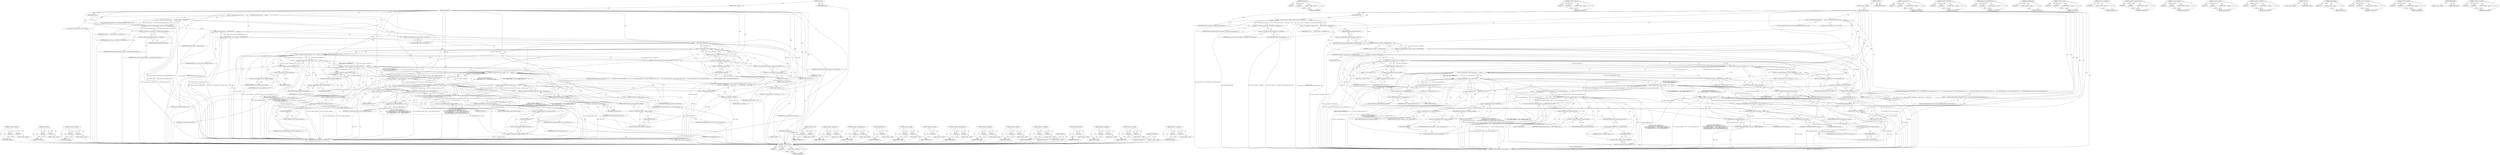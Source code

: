 digraph "&lt;operator&gt;.subtraction" {
vulnerable_211 [label=<(METHOD,&lt;operator&gt;.addition)>];
vulnerable_212 [label=<(PARAM,p1)>];
vulnerable_213 [label=<(PARAM,p2)>];
vulnerable_214 [label=<(BLOCK,&lt;empty&gt;,&lt;empty&gt;)>];
vulnerable_215 [label=<(METHOD_RETURN,ANY)>];
vulnerable_162 [label=<(METHOD,GetAllocSize)>];
vulnerable_163 [label=<(PARAM,p1)>];
vulnerable_164 [label=<(PARAM,p2)>];
vulnerable_165 [label=<(BLOCK,&lt;empty&gt;,&lt;empty&gt;)>];
vulnerable_166 [label=<(METHOD_RETURN,ANY)>];
vulnerable_186 [label=<(METHOD,&lt;operator&gt;.notEquals)>];
vulnerable_187 [label=<(PARAM,p1)>];
vulnerable_188 [label=<(PARAM,p2)>];
vulnerable_189 [label=<(BLOCK,&lt;empty&gt;,&lt;empty&gt;)>];
vulnerable_190 [label=<(METHOD_RETURN,ANY)>];
vulnerable_6 [label=<(METHOD,&lt;global&gt;)<SUB>1</SUB>>];
vulnerable_7 [label=<(BLOCK,&lt;empty&gt;,&lt;empty&gt;)<SUB>1</SUB>>];
vulnerable_8 [label=<(METHOD,GetHistogram)<SUB>1</SUB>>];
vulnerable_9 [label=<(PARAM,Reference ref)<SUB>2</SUB>>];
vulnerable_10 [label=<(BLOCK,{
  PersistentHistogramData* data =
      memor...,{
  PersistentHistogramData* data =
      memor...)<SUB>2</SUB>>];
vulnerable_11 [label="<(LOCAL,PersistentHistogramData* data: PersistentHistogramData*)<SUB>3</SUB>>"];
vulnerable_12 [label=<(&lt;operator&gt;.assignment,* data =
      memory_allocator_-&gt;GetAsObject&lt;P...)<SUB>3</SUB>>];
vulnerable_13 [label=<(IDENTIFIER,data,* data =
      memory_allocator_-&gt;GetAsObject&lt;P...)<SUB>3</SUB>>];
vulnerable_14 [label=<(&lt;operator&gt;.greaterThan,memory_allocator_-&gt;GetAsObject&lt;PersistentHistog...)<SUB>4</SUB>>];
vulnerable_15 [label=<(&lt;operator&gt;.lessThan,memory_allocator_-&gt;GetAsObject&lt;PersistentHistog...)<SUB>4</SUB>>];
vulnerable_16 [label=<(&lt;operator&gt;.indirectFieldAccess,memory_allocator_-&gt;GetAsObject)<SUB>4</SUB>>];
vulnerable_17 [label=<(IDENTIFIER,memory_allocator_,memory_allocator_-&gt;GetAsObject&lt;PersistentHistog...)<SUB>4</SUB>>];
vulnerable_18 [label=<(FIELD_IDENTIFIER,GetAsObject,GetAsObject)<SUB>4</SUB>>];
vulnerable_19 [label=<(IDENTIFIER,PersistentHistogramData,memory_allocator_-&gt;GetAsObject&lt;PersistentHistog...)<SUB>4</SUB>>];
vulnerable_20 [label=<(IDENTIFIER,ref,memory_allocator_-&gt;GetAsObject&lt;PersistentHistog...)<SUB>4</SUB>>];
vulnerable_21 [label="<(LOCAL,const size_t length: size_t)<SUB>5</SUB>>"];
vulnerable_22 [label=<(&lt;operator&gt;.assignment,length = memory_allocator_-&gt;GetAllocSize(ref))<SUB>5</SUB>>];
vulnerable_23 [label=<(IDENTIFIER,length,length = memory_allocator_-&gt;GetAllocSize(ref))<SUB>5</SUB>>];
vulnerable_24 [label=<(GetAllocSize,memory_allocator_-&gt;GetAllocSize(ref))<SUB>5</SUB>>];
vulnerable_25 [label=<(&lt;operator&gt;.indirectFieldAccess,memory_allocator_-&gt;GetAllocSize)<SUB>5</SUB>>];
vulnerable_26 [label=<(IDENTIFIER,memory_allocator_,memory_allocator_-&gt;GetAllocSize(ref))<SUB>5</SUB>>];
vulnerable_27 [label=<(FIELD_IDENTIFIER,GetAllocSize,GetAllocSize)<SUB>5</SUB>>];
vulnerable_28 [label=<(IDENTIFIER,ref,memory_allocator_-&gt;GetAllocSize(ref))<SUB>5</SUB>>];
vulnerable_29 [label=<(CONTROL_STRUCTURE,IF,if (!data || data-&gt;name[0] == '\0' ||
      reinterpret_cast&lt;char*&gt;(data)[length - 1] != '\0' ||
      data-&gt;samples_metadata.id == 0 || data-&gt;logged_metadata.id == 0 ||
      (data-&gt;logged_metadata.id != data-&gt;samples_metadata.id &amp;&amp;
       data-&gt;logged_metadata.id != data-&gt;samples_metadata.id + 1) ||
       HashMetricName(data-&gt;name) != data-&gt;samples_metadata.id))<SUB>7</SUB>>];
vulnerable_30 [label=<(&lt;operator&gt;.logicalOr,!data || data-&gt;name[0] == '\0' ||
      reinter...)<SUB>7</SUB>>];
vulnerable_31 [label=<(&lt;operator&gt;.logicalOr,!data || data-&gt;name[0] == '\0' ||
      reinter...)<SUB>7</SUB>>];
vulnerable_32 [label=<(&lt;operator&gt;.logicalOr,!data || data-&gt;name[0] == '\0' ||
      reinter...)<SUB>7</SUB>>];
vulnerable_33 [label=<(&lt;operator&gt;.logicalOr,!data || data-&gt;name[0] == '\0' ||
      reinter...)<SUB>7</SUB>>];
vulnerable_34 [label=<(&lt;operator&gt;.logicalOr,!data || data-&gt;name[0] == '\0' ||
      reinter...)<SUB>7</SUB>>];
vulnerable_35 [label=<(&lt;operator&gt;.logicalOr,!data || data-&gt;name[0] == '\0')<SUB>7</SUB>>];
vulnerable_36 [label=<(&lt;operator&gt;.logicalNot,!data)<SUB>7</SUB>>];
vulnerable_37 [label=<(IDENTIFIER,data,!data)<SUB>7</SUB>>];
vulnerable_38 [label=<(&lt;operator&gt;.equals,data-&gt;name[0] == '\0')<SUB>7</SUB>>];
vulnerable_39 [label=<(&lt;operator&gt;.indirectIndexAccess,data-&gt;name[0])<SUB>7</SUB>>];
vulnerable_40 [label=<(&lt;operator&gt;.indirectFieldAccess,data-&gt;name)<SUB>7</SUB>>];
vulnerable_41 [label=<(IDENTIFIER,data,data-&gt;name[0] == '\0')<SUB>7</SUB>>];
vulnerable_42 [label=<(FIELD_IDENTIFIER,name,name)<SUB>7</SUB>>];
vulnerable_43 [label=<(LITERAL,0,data-&gt;name[0] == '\0')<SUB>7</SUB>>];
vulnerable_44 [label=<(LITERAL,'\0',data-&gt;name[0] == '\0')<SUB>7</SUB>>];
vulnerable_45 [label=<(&lt;operator&gt;.notEquals,reinterpret_cast&lt;char*&gt;(data)[length - 1] != '\0')<SUB>8</SUB>>];
vulnerable_46 [label=<(&lt;operator&gt;.indirectIndexAccess,reinterpret_cast&lt;char*&gt;(data)[length - 1])<SUB>8</SUB>>];
vulnerable_47 [label=<(&lt;operator&gt;.cast,reinterpret_cast&lt;char*&gt;(data))<SUB>8</SUB>>];
vulnerable_48 [label=<(UNKNOWN,char*,char*)<SUB>8</SUB>>];
vulnerable_49 [label=<(IDENTIFIER,data,reinterpret_cast&lt;char*&gt;(data))<SUB>8</SUB>>];
vulnerable_50 [label=<(&lt;operator&gt;.subtraction,length - 1)<SUB>8</SUB>>];
vulnerable_51 [label=<(IDENTIFIER,length,length - 1)<SUB>8</SUB>>];
vulnerable_52 [label=<(LITERAL,1,length - 1)<SUB>8</SUB>>];
vulnerable_53 [label=<(LITERAL,'\0',reinterpret_cast&lt;char*&gt;(data)[length - 1] != '\0')<SUB>8</SUB>>];
vulnerable_54 [label=<(&lt;operator&gt;.equals,data-&gt;samples_metadata.id == 0)<SUB>9</SUB>>];
vulnerable_55 [label=<(&lt;operator&gt;.fieldAccess,data-&gt;samples_metadata.id)<SUB>9</SUB>>];
vulnerable_56 [label=<(&lt;operator&gt;.indirectFieldAccess,data-&gt;samples_metadata)<SUB>9</SUB>>];
vulnerable_57 [label=<(IDENTIFIER,data,data-&gt;samples_metadata.id == 0)<SUB>9</SUB>>];
vulnerable_58 [label=<(FIELD_IDENTIFIER,samples_metadata,samples_metadata)<SUB>9</SUB>>];
vulnerable_59 [label=<(FIELD_IDENTIFIER,id,id)<SUB>9</SUB>>];
vulnerable_60 [label=<(LITERAL,0,data-&gt;samples_metadata.id == 0)<SUB>9</SUB>>];
vulnerable_61 [label=<(&lt;operator&gt;.equals,data-&gt;logged_metadata.id == 0)<SUB>9</SUB>>];
vulnerable_62 [label=<(&lt;operator&gt;.fieldAccess,data-&gt;logged_metadata.id)<SUB>9</SUB>>];
vulnerable_63 [label=<(&lt;operator&gt;.indirectFieldAccess,data-&gt;logged_metadata)<SUB>9</SUB>>];
vulnerable_64 [label=<(IDENTIFIER,data,data-&gt;logged_metadata.id == 0)<SUB>9</SUB>>];
vulnerable_65 [label=<(FIELD_IDENTIFIER,logged_metadata,logged_metadata)<SUB>9</SUB>>];
vulnerable_66 [label=<(FIELD_IDENTIFIER,id,id)<SUB>9</SUB>>];
vulnerable_67 [label=<(LITERAL,0,data-&gt;logged_metadata.id == 0)<SUB>9</SUB>>];
vulnerable_68 [label=<(&lt;operator&gt;.logicalAnd,data-&gt;logged_metadata.id != data-&gt;samples_metad...)<SUB>10</SUB>>];
vulnerable_69 [label=<(&lt;operator&gt;.notEquals,data-&gt;logged_metadata.id != data-&gt;samples_metad...)<SUB>10</SUB>>];
vulnerable_70 [label=<(&lt;operator&gt;.fieldAccess,data-&gt;logged_metadata.id)<SUB>10</SUB>>];
vulnerable_71 [label=<(&lt;operator&gt;.indirectFieldAccess,data-&gt;logged_metadata)<SUB>10</SUB>>];
vulnerable_72 [label=<(IDENTIFIER,data,data-&gt;logged_metadata.id != data-&gt;samples_metad...)<SUB>10</SUB>>];
vulnerable_73 [label=<(FIELD_IDENTIFIER,logged_metadata,logged_metadata)<SUB>10</SUB>>];
vulnerable_74 [label=<(FIELD_IDENTIFIER,id,id)<SUB>10</SUB>>];
vulnerable_75 [label=<(&lt;operator&gt;.fieldAccess,data-&gt;samples_metadata.id)<SUB>10</SUB>>];
vulnerable_76 [label=<(&lt;operator&gt;.indirectFieldAccess,data-&gt;samples_metadata)<SUB>10</SUB>>];
vulnerable_77 [label=<(IDENTIFIER,data,data-&gt;logged_metadata.id != data-&gt;samples_metad...)<SUB>10</SUB>>];
vulnerable_78 [label=<(FIELD_IDENTIFIER,samples_metadata,samples_metadata)<SUB>10</SUB>>];
vulnerable_79 [label=<(FIELD_IDENTIFIER,id,id)<SUB>10</SUB>>];
vulnerable_80 [label=<(&lt;operator&gt;.notEquals,data-&gt;logged_metadata.id != data-&gt;samples_metad...)<SUB>11</SUB>>];
vulnerable_81 [label=<(&lt;operator&gt;.fieldAccess,data-&gt;logged_metadata.id)<SUB>11</SUB>>];
vulnerable_82 [label=<(&lt;operator&gt;.indirectFieldAccess,data-&gt;logged_metadata)<SUB>11</SUB>>];
vulnerable_83 [label=<(IDENTIFIER,data,data-&gt;logged_metadata.id != data-&gt;samples_metad...)<SUB>11</SUB>>];
vulnerable_84 [label=<(FIELD_IDENTIFIER,logged_metadata,logged_metadata)<SUB>11</SUB>>];
vulnerable_85 [label=<(FIELD_IDENTIFIER,id,id)<SUB>11</SUB>>];
vulnerable_86 [label=<(&lt;operator&gt;.addition,data-&gt;samples_metadata.id + 1)<SUB>11</SUB>>];
vulnerable_87 [label=<(&lt;operator&gt;.fieldAccess,data-&gt;samples_metadata.id)<SUB>11</SUB>>];
vulnerable_88 [label=<(&lt;operator&gt;.indirectFieldAccess,data-&gt;samples_metadata)<SUB>11</SUB>>];
vulnerable_89 [label=<(IDENTIFIER,data,data-&gt;samples_metadata.id + 1)<SUB>11</SUB>>];
vulnerable_90 [label=<(FIELD_IDENTIFIER,samples_metadata,samples_metadata)<SUB>11</SUB>>];
vulnerable_91 [label=<(FIELD_IDENTIFIER,id,id)<SUB>11</SUB>>];
vulnerable_92 [label=<(LITERAL,1,data-&gt;samples_metadata.id + 1)<SUB>11</SUB>>];
vulnerable_93 [label=<(&lt;operator&gt;.notEquals,HashMetricName(data-&gt;name) != data-&gt;samples_met...)<SUB>12</SUB>>];
vulnerable_94 [label=<(HashMetricName,HashMetricName(data-&gt;name))<SUB>12</SUB>>];
vulnerable_95 [label=<(&lt;operator&gt;.indirectFieldAccess,data-&gt;name)<SUB>12</SUB>>];
vulnerable_96 [label=<(IDENTIFIER,data,HashMetricName(data-&gt;name))<SUB>12</SUB>>];
vulnerable_97 [label=<(FIELD_IDENTIFIER,name,name)<SUB>12</SUB>>];
vulnerable_98 [label=<(&lt;operator&gt;.fieldAccess,data-&gt;samples_metadata.id)<SUB>12</SUB>>];
vulnerable_99 [label=<(&lt;operator&gt;.indirectFieldAccess,data-&gt;samples_metadata)<SUB>12</SUB>>];
vulnerable_100 [label=<(IDENTIFIER,data,HashMetricName(data-&gt;name) != data-&gt;samples_met...)<SUB>12</SUB>>];
vulnerable_101 [label=<(FIELD_IDENTIFIER,samples_metadata,samples_metadata)<SUB>12</SUB>>];
vulnerable_102 [label=<(FIELD_IDENTIFIER,id,id)<SUB>12</SUB>>];
vulnerable_103 [label=<(BLOCK,{
    RecordCreateHistogramResult(CREATE_HISTOG...,{
    RecordCreateHistogramResult(CREATE_HISTOG...)<SUB>12</SUB>>];
vulnerable_104 [label="<(LOCAL,RecordCreateHistogramResult : RecordCreateHistogramResult)<SUB>13</SUB>>"];
vulnerable_105 [label=<(NOTREACHED,NOTREACHED())<SUB>14</SUB>>];
vulnerable_106 [label=<(RETURN,return nullptr;,return nullptr;)<SUB>15</SUB>>];
vulnerable_107 [label=<(LITERAL,nullptr,return nullptr;)<SUB>15</SUB>>];
vulnerable_108 [label=<(RETURN,return CreateHistogram(data);,return CreateHistogram(data);)<SUB>17</SUB>>];
vulnerable_109 [label=<(CreateHistogram,CreateHistogram(data))<SUB>17</SUB>>];
vulnerable_110 [label=<(IDENTIFIER,data,CreateHistogram(data))<SUB>17</SUB>>];
vulnerable_111 [label=<(METHOD_RETURN,unique_ptr&lt;HistogramBase&gt;)<SUB>1</SUB>>];
vulnerable_113 [label=<(METHOD_RETURN,ANY)<SUB>1</SUB>>];
vulnerable_191 [label=<(METHOD,&lt;operator&gt;.cast)>];
vulnerable_192 [label=<(PARAM,p1)>];
vulnerable_193 [label=<(PARAM,p2)>];
vulnerable_194 [label=<(BLOCK,&lt;empty&gt;,&lt;empty&gt;)>];
vulnerable_195 [label=<(METHOD_RETURN,ANY)>];
vulnerable_147 [label=<(METHOD,&lt;operator&gt;.greaterThan)>];
vulnerable_148 [label=<(PARAM,p1)>];
vulnerable_149 [label=<(PARAM,p2)>];
vulnerable_150 [label=<(BLOCK,&lt;empty&gt;,&lt;empty&gt;)>];
vulnerable_151 [label=<(METHOD_RETURN,ANY)>];
vulnerable_181 [label=<(METHOD,&lt;operator&gt;.indirectIndexAccess)>];
vulnerable_182 [label=<(PARAM,p1)>];
vulnerable_183 [label=<(PARAM,p2)>];
vulnerable_184 [label=<(BLOCK,&lt;empty&gt;,&lt;empty&gt;)>];
vulnerable_185 [label=<(METHOD_RETURN,ANY)>];
vulnerable_223 [label=<(METHOD,CreateHistogram)>];
vulnerable_224 [label=<(PARAM,p1)>];
vulnerable_225 [label=<(BLOCK,&lt;empty&gt;,&lt;empty&gt;)>];
vulnerable_226 [label=<(METHOD_RETURN,ANY)>];
vulnerable_176 [label=<(METHOD,&lt;operator&gt;.equals)>];
vulnerable_177 [label=<(PARAM,p1)>];
vulnerable_178 [label=<(PARAM,p2)>];
vulnerable_179 [label=<(BLOCK,&lt;empty&gt;,&lt;empty&gt;)>];
vulnerable_180 [label=<(METHOD_RETURN,ANY)>];
vulnerable_172 [label=<(METHOD,&lt;operator&gt;.logicalNot)>];
vulnerable_173 [label=<(PARAM,p1)>];
vulnerable_174 [label=<(BLOCK,&lt;empty&gt;,&lt;empty&gt;)>];
vulnerable_175 [label=<(METHOD_RETURN,ANY)>];
vulnerable_157 [label=<(METHOD,&lt;operator&gt;.indirectFieldAccess)>];
vulnerable_158 [label=<(PARAM,p1)>];
vulnerable_159 [label=<(PARAM,p2)>];
vulnerable_160 [label=<(BLOCK,&lt;empty&gt;,&lt;empty&gt;)>];
vulnerable_161 [label=<(METHOD_RETURN,ANY)>];
vulnerable_201 [label=<(METHOD,&lt;operator&gt;.fieldAccess)>];
vulnerable_202 [label=<(PARAM,p1)>];
vulnerable_203 [label=<(PARAM,p2)>];
vulnerable_204 [label=<(BLOCK,&lt;empty&gt;,&lt;empty&gt;)>];
vulnerable_205 [label=<(METHOD_RETURN,ANY)>];
vulnerable_152 [label=<(METHOD,&lt;operator&gt;.lessThan)>];
vulnerable_153 [label=<(PARAM,p1)>];
vulnerable_154 [label=<(PARAM,p2)>];
vulnerable_155 [label=<(BLOCK,&lt;empty&gt;,&lt;empty&gt;)>];
vulnerable_156 [label=<(METHOD_RETURN,ANY)>];
vulnerable_142 [label=<(METHOD,&lt;operator&gt;.assignment)>];
vulnerable_143 [label=<(PARAM,p1)>];
vulnerable_144 [label=<(PARAM,p2)>];
vulnerable_145 [label=<(BLOCK,&lt;empty&gt;,&lt;empty&gt;)>];
vulnerable_146 [label=<(METHOD_RETURN,ANY)>];
vulnerable_136 [label=<(METHOD,&lt;global&gt;)<SUB>1</SUB>>];
vulnerable_137 [label=<(BLOCK,&lt;empty&gt;,&lt;empty&gt;)>];
vulnerable_138 [label=<(METHOD_RETURN,ANY)>];
vulnerable_216 [label=<(METHOD,HashMetricName)>];
vulnerable_217 [label=<(PARAM,p1)>];
vulnerable_218 [label=<(BLOCK,&lt;empty&gt;,&lt;empty&gt;)>];
vulnerable_219 [label=<(METHOD_RETURN,ANY)>];
vulnerable_206 [label=<(METHOD,&lt;operator&gt;.logicalAnd)>];
vulnerable_207 [label=<(PARAM,p1)>];
vulnerable_208 [label=<(PARAM,p2)>];
vulnerable_209 [label=<(BLOCK,&lt;empty&gt;,&lt;empty&gt;)>];
vulnerable_210 [label=<(METHOD_RETURN,ANY)>];
vulnerable_167 [label=<(METHOD,&lt;operator&gt;.logicalOr)>];
vulnerable_168 [label=<(PARAM,p1)>];
vulnerable_169 [label=<(PARAM,p2)>];
vulnerable_170 [label=<(BLOCK,&lt;empty&gt;,&lt;empty&gt;)>];
vulnerable_171 [label=<(METHOD_RETURN,ANY)>];
vulnerable_220 [label=<(METHOD,NOTREACHED)>];
vulnerable_221 [label=<(BLOCK,&lt;empty&gt;,&lt;empty&gt;)>];
vulnerable_222 [label=<(METHOD_RETURN,ANY)>];
vulnerable_196 [label=<(METHOD,&lt;operator&gt;.subtraction)>];
vulnerable_197 [label=<(PARAM,p1)>];
vulnerable_198 [label=<(PARAM,p2)>];
vulnerable_199 [label=<(BLOCK,&lt;empty&gt;,&lt;empty&gt;)>];
vulnerable_200 [label=<(METHOD_RETURN,ANY)>];
fixed_208 [label=<(METHOD,&lt;operator&gt;.addition)>];
fixed_209 [label=<(PARAM,p1)>];
fixed_210 [label=<(PARAM,p2)>];
fixed_211 [label=<(BLOCK,&lt;empty&gt;,&lt;empty&gt;)>];
fixed_212 [label=<(METHOD_RETURN,ANY)>];
fixed_159 [label=<(METHOD,GetAllocSize)>];
fixed_160 [label=<(PARAM,p1)>];
fixed_161 [label=<(PARAM,p2)>];
fixed_162 [label=<(BLOCK,&lt;empty&gt;,&lt;empty&gt;)>];
fixed_163 [label=<(METHOD_RETURN,ANY)>];
fixed_183 [label=<(METHOD,&lt;operator&gt;.notEquals)>];
fixed_184 [label=<(PARAM,p1)>];
fixed_185 [label=<(PARAM,p2)>];
fixed_186 [label=<(BLOCK,&lt;empty&gt;,&lt;empty&gt;)>];
fixed_187 [label=<(METHOD_RETURN,ANY)>];
fixed_6 [label=<(METHOD,&lt;global&gt;)<SUB>1</SUB>>];
fixed_7 [label=<(BLOCK,&lt;empty&gt;,&lt;empty&gt;)<SUB>1</SUB>>];
fixed_8 [label=<(METHOD,GetHistogram)<SUB>1</SUB>>];
fixed_9 [label=<(PARAM,Reference ref)<SUB>2</SUB>>];
fixed_10 [label=<(BLOCK,{
  PersistentHistogramData* data =
      memor...,{
  PersistentHistogramData* data =
      memor...)<SUB>2</SUB>>];
fixed_11 [label="<(LOCAL,PersistentHistogramData* data: PersistentHistogramData*)<SUB>3</SUB>>"];
fixed_12 [label=<(&lt;operator&gt;.assignment,* data =
      memory_allocator_-&gt;GetAsObject&lt;P...)<SUB>3</SUB>>];
fixed_13 [label=<(IDENTIFIER,data,* data =
      memory_allocator_-&gt;GetAsObject&lt;P...)<SUB>3</SUB>>];
fixed_14 [label=<(&lt;operator&gt;.greaterThan,memory_allocator_-&gt;GetAsObject&lt;PersistentHistog...)<SUB>4</SUB>>];
fixed_15 [label=<(&lt;operator&gt;.lessThan,memory_allocator_-&gt;GetAsObject&lt;PersistentHistog...)<SUB>4</SUB>>];
fixed_16 [label=<(&lt;operator&gt;.indirectFieldAccess,memory_allocator_-&gt;GetAsObject)<SUB>4</SUB>>];
fixed_17 [label=<(IDENTIFIER,memory_allocator_,memory_allocator_-&gt;GetAsObject&lt;PersistentHistog...)<SUB>4</SUB>>];
fixed_18 [label=<(FIELD_IDENTIFIER,GetAsObject,GetAsObject)<SUB>4</SUB>>];
fixed_19 [label=<(IDENTIFIER,PersistentHistogramData,memory_allocator_-&gt;GetAsObject&lt;PersistentHistog...)<SUB>4</SUB>>];
fixed_20 [label=<(IDENTIFIER,ref,memory_allocator_-&gt;GetAsObject&lt;PersistentHistog...)<SUB>4</SUB>>];
fixed_21 [label="<(LOCAL,const size_t length: size_t)<SUB>5</SUB>>"];
fixed_22 [label=<(&lt;operator&gt;.assignment,length = memory_allocator_-&gt;GetAllocSize(ref))<SUB>5</SUB>>];
fixed_23 [label=<(IDENTIFIER,length,length = memory_allocator_-&gt;GetAllocSize(ref))<SUB>5</SUB>>];
fixed_24 [label=<(GetAllocSize,memory_allocator_-&gt;GetAllocSize(ref))<SUB>5</SUB>>];
fixed_25 [label=<(&lt;operator&gt;.indirectFieldAccess,memory_allocator_-&gt;GetAllocSize)<SUB>5</SUB>>];
fixed_26 [label=<(IDENTIFIER,memory_allocator_,memory_allocator_-&gt;GetAllocSize(ref))<SUB>5</SUB>>];
fixed_27 [label=<(FIELD_IDENTIFIER,GetAllocSize,GetAllocSize)<SUB>5</SUB>>];
fixed_28 [label=<(IDENTIFIER,ref,memory_allocator_-&gt;GetAllocSize(ref))<SUB>5</SUB>>];
fixed_29 [label=<(CONTROL_STRUCTURE,IF,if (!data || data-&gt;name[0] == '\0' ||
      reinterpret_cast&lt;char*&gt;(data)[length - 1] != '\0' ||
      data-&gt;samples_metadata.id == 0 || data-&gt;logged_metadata.id == 0 ||
      (data-&gt;logged_metadata.id != data-&gt;samples_metadata.id &amp;&amp;
       data-&gt;logged_metadata.id != data-&gt;samples_metadata.id + 1) ||
       HashMetricName(data-&gt;name) != data-&gt;samples_metadata.id))<SUB>7</SUB>>];
fixed_30 [label=<(&lt;operator&gt;.logicalOr,!data || data-&gt;name[0] == '\0' ||
      reinter...)<SUB>7</SUB>>];
fixed_31 [label=<(&lt;operator&gt;.logicalOr,!data || data-&gt;name[0] == '\0' ||
      reinter...)<SUB>7</SUB>>];
fixed_32 [label=<(&lt;operator&gt;.logicalOr,!data || data-&gt;name[0] == '\0' ||
      reinter...)<SUB>7</SUB>>];
fixed_33 [label=<(&lt;operator&gt;.logicalOr,!data || data-&gt;name[0] == '\0' ||
      reinter...)<SUB>7</SUB>>];
fixed_34 [label=<(&lt;operator&gt;.logicalOr,!data || data-&gt;name[0] == '\0' ||
      reinter...)<SUB>7</SUB>>];
fixed_35 [label=<(&lt;operator&gt;.logicalOr,!data || data-&gt;name[0] == '\0')<SUB>7</SUB>>];
fixed_36 [label=<(&lt;operator&gt;.logicalNot,!data)<SUB>7</SUB>>];
fixed_37 [label=<(IDENTIFIER,data,!data)<SUB>7</SUB>>];
fixed_38 [label=<(&lt;operator&gt;.equals,data-&gt;name[0] == '\0')<SUB>7</SUB>>];
fixed_39 [label=<(&lt;operator&gt;.indirectIndexAccess,data-&gt;name[0])<SUB>7</SUB>>];
fixed_40 [label=<(&lt;operator&gt;.indirectFieldAccess,data-&gt;name)<SUB>7</SUB>>];
fixed_41 [label=<(IDENTIFIER,data,data-&gt;name[0] == '\0')<SUB>7</SUB>>];
fixed_42 [label=<(FIELD_IDENTIFIER,name,name)<SUB>7</SUB>>];
fixed_43 [label=<(LITERAL,0,data-&gt;name[0] == '\0')<SUB>7</SUB>>];
fixed_44 [label=<(LITERAL,'\0',data-&gt;name[0] == '\0')<SUB>7</SUB>>];
fixed_45 [label=<(&lt;operator&gt;.notEquals,reinterpret_cast&lt;char*&gt;(data)[length - 1] != '\0')<SUB>8</SUB>>];
fixed_46 [label=<(&lt;operator&gt;.indirectIndexAccess,reinterpret_cast&lt;char*&gt;(data)[length - 1])<SUB>8</SUB>>];
fixed_47 [label=<(&lt;operator&gt;.cast,reinterpret_cast&lt;char*&gt;(data))<SUB>8</SUB>>];
fixed_48 [label=<(UNKNOWN,char*,char*)<SUB>8</SUB>>];
fixed_49 [label=<(IDENTIFIER,data,reinterpret_cast&lt;char*&gt;(data))<SUB>8</SUB>>];
fixed_50 [label=<(&lt;operator&gt;.subtraction,length - 1)<SUB>8</SUB>>];
fixed_51 [label=<(IDENTIFIER,length,length - 1)<SUB>8</SUB>>];
fixed_52 [label=<(LITERAL,1,length - 1)<SUB>8</SUB>>];
fixed_53 [label=<(LITERAL,'\0',reinterpret_cast&lt;char*&gt;(data)[length - 1] != '\0')<SUB>8</SUB>>];
fixed_54 [label=<(&lt;operator&gt;.equals,data-&gt;samples_metadata.id == 0)<SUB>9</SUB>>];
fixed_55 [label=<(&lt;operator&gt;.fieldAccess,data-&gt;samples_metadata.id)<SUB>9</SUB>>];
fixed_56 [label=<(&lt;operator&gt;.indirectFieldAccess,data-&gt;samples_metadata)<SUB>9</SUB>>];
fixed_57 [label=<(IDENTIFIER,data,data-&gt;samples_metadata.id == 0)<SUB>9</SUB>>];
fixed_58 [label=<(FIELD_IDENTIFIER,samples_metadata,samples_metadata)<SUB>9</SUB>>];
fixed_59 [label=<(FIELD_IDENTIFIER,id,id)<SUB>9</SUB>>];
fixed_60 [label=<(LITERAL,0,data-&gt;samples_metadata.id == 0)<SUB>9</SUB>>];
fixed_61 [label=<(&lt;operator&gt;.equals,data-&gt;logged_metadata.id == 0)<SUB>9</SUB>>];
fixed_62 [label=<(&lt;operator&gt;.fieldAccess,data-&gt;logged_metadata.id)<SUB>9</SUB>>];
fixed_63 [label=<(&lt;operator&gt;.indirectFieldAccess,data-&gt;logged_metadata)<SUB>9</SUB>>];
fixed_64 [label=<(IDENTIFIER,data,data-&gt;logged_metadata.id == 0)<SUB>9</SUB>>];
fixed_65 [label=<(FIELD_IDENTIFIER,logged_metadata,logged_metadata)<SUB>9</SUB>>];
fixed_66 [label=<(FIELD_IDENTIFIER,id,id)<SUB>9</SUB>>];
fixed_67 [label=<(LITERAL,0,data-&gt;logged_metadata.id == 0)<SUB>9</SUB>>];
fixed_68 [label=<(&lt;operator&gt;.logicalAnd,data-&gt;logged_metadata.id != data-&gt;samples_metad...)<SUB>10</SUB>>];
fixed_69 [label=<(&lt;operator&gt;.notEquals,data-&gt;logged_metadata.id != data-&gt;samples_metad...)<SUB>10</SUB>>];
fixed_70 [label=<(&lt;operator&gt;.fieldAccess,data-&gt;logged_metadata.id)<SUB>10</SUB>>];
fixed_71 [label=<(&lt;operator&gt;.indirectFieldAccess,data-&gt;logged_metadata)<SUB>10</SUB>>];
fixed_72 [label=<(IDENTIFIER,data,data-&gt;logged_metadata.id != data-&gt;samples_metad...)<SUB>10</SUB>>];
fixed_73 [label=<(FIELD_IDENTIFIER,logged_metadata,logged_metadata)<SUB>10</SUB>>];
fixed_74 [label=<(FIELD_IDENTIFIER,id,id)<SUB>10</SUB>>];
fixed_75 [label=<(&lt;operator&gt;.fieldAccess,data-&gt;samples_metadata.id)<SUB>10</SUB>>];
fixed_76 [label=<(&lt;operator&gt;.indirectFieldAccess,data-&gt;samples_metadata)<SUB>10</SUB>>];
fixed_77 [label=<(IDENTIFIER,data,data-&gt;logged_metadata.id != data-&gt;samples_metad...)<SUB>10</SUB>>];
fixed_78 [label=<(FIELD_IDENTIFIER,samples_metadata,samples_metadata)<SUB>10</SUB>>];
fixed_79 [label=<(FIELD_IDENTIFIER,id,id)<SUB>10</SUB>>];
fixed_80 [label=<(&lt;operator&gt;.notEquals,data-&gt;logged_metadata.id != data-&gt;samples_metad...)<SUB>11</SUB>>];
fixed_81 [label=<(&lt;operator&gt;.fieldAccess,data-&gt;logged_metadata.id)<SUB>11</SUB>>];
fixed_82 [label=<(&lt;operator&gt;.indirectFieldAccess,data-&gt;logged_metadata)<SUB>11</SUB>>];
fixed_83 [label=<(IDENTIFIER,data,data-&gt;logged_metadata.id != data-&gt;samples_metad...)<SUB>11</SUB>>];
fixed_84 [label=<(FIELD_IDENTIFIER,logged_metadata,logged_metadata)<SUB>11</SUB>>];
fixed_85 [label=<(FIELD_IDENTIFIER,id,id)<SUB>11</SUB>>];
fixed_86 [label=<(&lt;operator&gt;.addition,data-&gt;samples_metadata.id + 1)<SUB>11</SUB>>];
fixed_87 [label=<(&lt;operator&gt;.fieldAccess,data-&gt;samples_metadata.id)<SUB>11</SUB>>];
fixed_88 [label=<(&lt;operator&gt;.indirectFieldAccess,data-&gt;samples_metadata)<SUB>11</SUB>>];
fixed_89 [label=<(IDENTIFIER,data,data-&gt;samples_metadata.id + 1)<SUB>11</SUB>>];
fixed_90 [label=<(FIELD_IDENTIFIER,samples_metadata,samples_metadata)<SUB>11</SUB>>];
fixed_91 [label=<(FIELD_IDENTIFIER,id,id)<SUB>11</SUB>>];
fixed_92 [label=<(LITERAL,1,data-&gt;samples_metadata.id + 1)<SUB>11</SUB>>];
fixed_93 [label=<(&lt;operator&gt;.notEquals,HashMetricName(data-&gt;name) != data-&gt;samples_met...)<SUB>12</SUB>>];
fixed_94 [label=<(HashMetricName,HashMetricName(data-&gt;name))<SUB>12</SUB>>];
fixed_95 [label=<(&lt;operator&gt;.indirectFieldAccess,data-&gt;name)<SUB>12</SUB>>];
fixed_96 [label=<(IDENTIFIER,data,HashMetricName(data-&gt;name))<SUB>12</SUB>>];
fixed_97 [label=<(FIELD_IDENTIFIER,name,name)<SUB>12</SUB>>];
fixed_98 [label=<(&lt;operator&gt;.fieldAccess,data-&gt;samples_metadata.id)<SUB>12</SUB>>];
fixed_99 [label=<(&lt;operator&gt;.indirectFieldAccess,data-&gt;samples_metadata)<SUB>12</SUB>>];
fixed_100 [label=<(IDENTIFIER,data,HashMetricName(data-&gt;name) != data-&gt;samples_met...)<SUB>12</SUB>>];
fixed_101 [label=<(FIELD_IDENTIFIER,samples_metadata,samples_metadata)<SUB>12</SUB>>];
fixed_102 [label=<(FIELD_IDENTIFIER,id,id)<SUB>12</SUB>>];
fixed_103 [label=<(BLOCK,{
     NOTREACHED();
     return nullptr;
   },{
     NOTREACHED();
     return nullptr;
   })<SUB>12</SUB>>];
fixed_104 [label=<(NOTREACHED,NOTREACHED())<SUB>13</SUB>>];
fixed_105 [label=<(RETURN,return nullptr;,return nullptr;)<SUB>14</SUB>>];
fixed_106 [label=<(LITERAL,nullptr,return nullptr;)<SUB>14</SUB>>];
fixed_107 [label=<(RETURN,return CreateHistogram(data);,return CreateHistogram(data);)<SUB>16</SUB>>];
fixed_108 [label=<(CreateHistogram,CreateHistogram(data))<SUB>16</SUB>>];
fixed_109 [label=<(IDENTIFIER,data,CreateHistogram(data))<SUB>16</SUB>>];
fixed_110 [label=<(METHOD_RETURN,unique_ptr&lt;HistogramBase&gt;)<SUB>1</SUB>>];
fixed_112 [label=<(METHOD_RETURN,ANY)<SUB>1</SUB>>];
fixed_188 [label=<(METHOD,&lt;operator&gt;.cast)>];
fixed_189 [label=<(PARAM,p1)>];
fixed_190 [label=<(PARAM,p2)>];
fixed_191 [label=<(BLOCK,&lt;empty&gt;,&lt;empty&gt;)>];
fixed_192 [label=<(METHOD_RETURN,ANY)>];
fixed_144 [label=<(METHOD,&lt;operator&gt;.greaterThan)>];
fixed_145 [label=<(PARAM,p1)>];
fixed_146 [label=<(PARAM,p2)>];
fixed_147 [label=<(BLOCK,&lt;empty&gt;,&lt;empty&gt;)>];
fixed_148 [label=<(METHOD_RETURN,ANY)>];
fixed_178 [label=<(METHOD,&lt;operator&gt;.indirectIndexAccess)>];
fixed_179 [label=<(PARAM,p1)>];
fixed_180 [label=<(PARAM,p2)>];
fixed_181 [label=<(BLOCK,&lt;empty&gt;,&lt;empty&gt;)>];
fixed_182 [label=<(METHOD_RETURN,ANY)>];
fixed_220 [label=<(METHOD,CreateHistogram)>];
fixed_221 [label=<(PARAM,p1)>];
fixed_222 [label=<(BLOCK,&lt;empty&gt;,&lt;empty&gt;)>];
fixed_223 [label=<(METHOD_RETURN,ANY)>];
fixed_173 [label=<(METHOD,&lt;operator&gt;.equals)>];
fixed_174 [label=<(PARAM,p1)>];
fixed_175 [label=<(PARAM,p2)>];
fixed_176 [label=<(BLOCK,&lt;empty&gt;,&lt;empty&gt;)>];
fixed_177 [label=<(METHOD_RETURN,ANY)>];
fixed_169 [label=<(METHOD,&lt;operator&gt;.logicalNot)>];
fixed_170 [label=<(PARAM,p1)>];
fixed_171 [label=<(BLOCK,&lt;empty&gt;,&lt;empty&gt;)>];
fixed_172 [label=<(METHOD_RETURN,ANY)>];
fixed_154 [label=<(METHOD,&lt;operator&gt;.indirectFieldAccess)>];
fixed_155 [label=<(PARAM,p1)>];
fixed_156 [label=<(PARAM,p2)>];
fixed_157 [label=<(BLOCK,&lt;empty&gt;,&lt;empty&gt;)>];
fixed_158 [label=<(METHOD_RETURN,ANY)>];
fixed_198 [label=<(METHOD,&lt;operator&gt;.fieldAccess)>];
fixed_199 [label=<(PARAM,p1)>];
fixed_200 [label=<(PARAM,p2)>];
fixed_201 [label=<(BLOCK,&lt;empty&gt;,&lt;empty&gt;)>];
fixed_202 [label=<(METHOD_RETURN,ANY)>];
fixed_149 [label=<(METHOD,&lt;operator&gt;.lessThan)>];
fixed_150 [label=<(PARAM,p1)>];
fixed_151 [label=<(PARAM,p2)>];
fixed_152 [label=<(BLOCK,&lt;empty&gt;,&lt;empty&gt;)>];
fixed_153 [label=<(METHOD_RETURN,ANY)>];
fixed_139 [label=<(METHOD,&lt;operator&gt;.assignment)>];
fixed_140 [label=<(PARAM,p1)>];
fixed_141 [label=<(PARAM,p2)>];
fixed_142 [label=<(BLOCK,&lt;empty&gt;,&lt;empty&gt;)>];
fixed_143 [label=<(METHOD_RETURN,ANY)>];
fixed_133 [label=<(METHOD,&lt;global&gt;)<SUB>1</SUB>>];
fixed_134 [label=<(BLOCK,&lt;empty&gt;,&lt;empty&gt;)>];
fixed_135 [label=<(METHOD_RETURN,ANY)>];
fixed_213 [label=<(METHOD,HashMetricName)>];
fixed_214 [label=<(PARAM,p1)>];
fixed_215 [label=<(BLOCK,&lt;empty&gt;,&lt;empty&gt;)>];
fixed_216 [label=<(METHOD_RETURN,ANY)>];
fixed_203 [label=<(METHOD,&lt;operator&gt;.logicalAnd)>];
fixed_204 [label=<(PARAM,p1)>];
fixed_205 [label=<(PARAM,p2)>];
fixed_206 [label=<(BLOCK,&lt;empty&gt;,&lt;empty&gt;)>];
fixed_207 [label=<(METHOD_RETURN,ANY)>];
fixed_164 [label=<(METHOD,&lt;operator&gt;.logicalOr)>];
fixed_165 [label=<(PARAM,p1)>];
fixed_166 [label=<(PARAM,p2)>];
fixed_167 [label=<(BLOCK,&lt;empty&gt;,&lt;empty&gt;)>];
fixed_168 [label=<(METHOD_RETURN,ANY)>];
fixed_217 [label=<(METHOD,NOTREACHED)>];
fixed_218 [label=<(BLOCK,&lt;empty&gt;,&lt;empty&gt;)>];
fixed_219 [label=<(METHOD_RETURN,ANY)>];
fixed_193 [label=<(METHOD,&lt;operator&gt;.subtraction)>];
fixed_194 [label=<(PARAM,p1)>];
fixed_195 [label=<(PARAM,p2)>];
fixed_196 [label=<(BLOCK,&lt;empty&gt;,&lt;empty&gt;)>];
fixed_197 [label=<(METHOD_RETURN,ANY)>];
vulnerable_211 -> vulnerable_212  [key=0, label="AST: "];
vulnerable_211 -> vulnerable_212  [key=1, label="DDG: "];
vulnerable_211 -> vulnerable_214  [key=0, label="AST: "];
vulnerable_211 -> vulnerable_213  [key=0, label="AST: "];
vulnerable_211 -> vulnerable_213  [key=1, label="DDG: "];
vulnerable_211 -> vulnerable_215  [key=0, label="AST: "];
vulnerable_211 -> vulnerable_215  [key=1, label="CFG: "];
vulnerable_212 -> vulnerable_215  [key=0, label="DDG: p1"];
vulnerable_213 -> vulnerable_215  [key=0, label="DDG: p2"];
vulnerable_162 -> vulnerable_163  [key=0, label="AST: "];
vulnerable_162 -> vulnerable_163  [key=1, label="DDG: "];
vulnerable_162 -> vulnerable_165  [key=0, label="AST: "];
vulnerable_162 -> vulnerable_164  [key=0, label="AST: "];
vulnerable_162 -> vulnerable_164  [key=1, label="DDG: "];
vulnerable_162 -> vulnerable_166  [key=0, label="AST: "];
vulnerable_162 -> vulnerable_166  [key=1, label="CFG: "];
vulnerable_163 -> vulnerable_166  [key=0, label="DDG: p1"];
vulnerable_164 -> vulnerable_166  [key=0, label="DDG: p2"];
vulnerable_186 -> vulnerable_187  [key=0, label="AST: "];
vulnerable_186 -> vulnerable_187  [key=1, label="DDG: "];
vulnerable_186 -> vulnerable_189  [key=0, label="AST: "];
vulnerable_186 -> vulnerable_188  [key=0, label="AST: "];
vulnerable_186 -> vulnerable_188  [key=1, label="DDG: "];
vulnerable_186 -> vulnerable_190  [key=0, label="AST: "];
vulnerable_186 -> vulnerable_190  [key=1, label="CFG: "];
vulnerable_187 -> vulnerable_190  [key=0, label="DDG: p1"];
vulnerable_188 -> vulnerable_190  [key=0, label="DDG: p2"];
vulnerable_6 -> vulnerable_7  [key=0, label="AST: "];
vulnerable_6 -> vulnerable_113  [key=0, label="AST: "];
vulnerable_6 -> vulnerable_113  [key=1, label="CFG: "];
vulnerable_7 -> vulnerable_8  [key=0, label="AST: "];
vulnerable_8 -> vulnerable_9  [key=0, label="AST: "];
vulnerable_8 -> vulnerable_9  [key=1, label="DDG: "];
vulnerable_8 -> vulnerable_10  [key=0, label="AST: "];
vulnerable_8 -> vulnerable_111  [key=0, label="AST: "];
vulnerable_8 -> vulnerable_18  [key=0, label="CFG: "];
vulnerable_8 -> vulnerable_14  [key=0, label="DDG: "];
vulnerable_8 -> vulnerable_24  [key=0, label="DDG: "];
vulnerable_8 -> vulnerable_105  [key=0, label="DDG: "];
vulnerable_8 -> vulnerable_106  [key=0, label="DDG: "];
vulnerable_8 -> vulnerable_109  [key=0, label="DDG: "];
vulnerable_8 -> vulnerable_15  [key=0, label="DDG: "];
vulnerable_8 -> vulnerable_107  [key=0, label="DDG: "];
vulnerable_8 -> vulnerable_94  [key=0, label="DDG: "];
vulnerable_8 -> vulnerable_61  [key=0, label="DDG: "];
vulnerable_8 -> vulnerable_80  [key=0, label="DDG: "];
vulnerable_8 -> vulnerable_54  [key=0, label="DDG: "];
vulnerable_8 -> vulnerable_86  [key=0, label="DDG: "];
vulnerable_8 -> vulnerable_45  [key=0, label="DDG: "];
vulnerable_8 -> vulnerable_36  [key=0, label="DDG: "];
vulnerable_8 -> vulnerable_38  [key=0, label="DDG: "];
vulnerable_8 -> vulnerable_47  [key=0, label="DDG: "];
vulnerable_8 -> vulnerable_50  [key=0, label="DDG: "];
vulnerable_9 -> vulnerable_14  [key=0, label="DDG: ref"];
vulnerable_10 -> vulnerable_11  [key=0, label="AST: "];
vulnerable_10 -> vulnerable_12  [key=0, label="AST: "];
vulnerable_10 -> vulnerable_21  [key=0, label="AST: "];
vulnerable_10 -> vulnerable_22  [key=0, label="AST: "];
vulnerable_10 -> vulnerable_29  [key=0, label="AST: "];
vulnerable_10 -> vulnerable_108  [key=0, label="AST: "];
vulnerable_12 -> vulnerable_13  [key=0, label="AST: "];
vulnerable_12 -> vulnerable_14  [key=0, label="AST: "];
vulnerable_12 -> vulnerable_27  [key=0, label="CFG: "];
vulnerable_12 -> vulnerable_111  [key=0, label="DDG: memory_allocator_-&gt;GetAsObject&lt;PersistentHistogramData&gt;(ref)"];
vulnerable_12 -> vulnerable_111  [key=1, label="DDG: * data =
      memory_allocator_-&gt;GetAsObject&lt;PersistentHistogramData&gt;(ref)"];
vulnerable_12 -> vulnerable_36  [key=0, label="DDG: data"];
vulnerable_14 -> vulnerable_15  [key=0, label="AST: "];
vulnerable_14 -> vulnerable_20  [key=0, label="AST: "];
vulnerable_14 -> vulnerable_12  [key=0, label="CFG: "];
vulnerable_14 -> vulnerable_12  [key=1, label="DDG: memory_allocator_-&gt;GetAsObject&lt;PersistentHistogramData"];
vulnerable_14 -> vulnerable_12  [key=2, label="DDG: ref"];
vulnerable_14 -> vulnerable_111  [key=0, label="DDG: memory_allocator_-&gt;GetAsObject&lt;PersistentHistogramData"];
vulnerable_14 -> vulnerable_24  [key=0, label="DDG: ref"];
vulnerable_15 -> vulnerable_16  [key=0, label="AST: "];
vulnerable_15 -> vulnerable_19  [key=0, label="AST: "];
vulnerable_15 -> vulnerable_14  [key=0, label="CFG: "];
vulnerable_15 -> vulnerable_14  [key=1, label="DDG: memory_allocator_-&gt;GetAsObject"];
vulnerable_15 -> vulnerable_14  [key=2, label="DDG: PersistentHistogramData"];
vulnerable_15 -> vulnerable_111  [key=0, label="DDG: memory_allocator_-&gt;GetAsObject"];
vulnerable_15 -> vulnerable_111  [key=1, label="DDG: PersistentHistogramData"];
vulnerable_16 -> vulnerable_17  [key=0, label="AST: "];
vulnerable_16 -> vulnerable_18  [key=0, label="AST: "];
vulnerable_16 -> vulnerable_15  [key=0, label="CFG: "];
vulnerable_18 -> vulnerable_16  [key=0, label="CFG: "];
vulnerable_22 -> vulnerable_23  [key=0, label="AST: "];
vulnerable_22 -> vulnerable_24  [key=0, label="AST: "];
vulnerable_22 -> vulnerable_36  [key=0, label="CFG: "];
vulnerable_22 -> vulnerable_111  [key=0, label="DDG: length"];
vulnerable_22 -> vulnerable_111  [key=1, label="DDG: memory_allocator_-&gt;GetAllocSize(ref)"];
vulnerable_22 -> vulnerable_111  [key=2, label="DDG: length = memory_allocator_-&gt;GetAllocSize(ref)"];
vulnerable_22 -> vulnerable_50  [key=0, label="DDG: length"];
vulnerable_24 -> vulnerable_25  [key=0, label="AST: "];
vulnerable_24 -> vulnerable_28  [key=0, label="AST: "];
vulnerable_24 -> vulnerable_22  [key=0, label="CFG: "];
vulnerable_24 -> vulnerable_22  [key=1, label="DDG: memory_allocator_-&gt;GetAllocSize"];
vulnerable_24 -> vulnerable_22  [key=2, label="DDG: ref"];
vulnerable_24 -> vulnerable_111  [key=0, label="DDG: memory_allocator_-&gt;GetAllocSize"];
vulnerable_24 -> vulnerable_111  [key=1, label="DDG: ref"];
vulnerable_25 -> vulnerable_26  [key=0, label="AST: "];
vulnerable_25 -> vulnerable_27  [key=0, label="AST: "];
vulnerable_25 -> vulnerable_24  [key=0, label="CFG: "];
vulnerable_27 -> vulnerable_25  [key=0, label="CFG: "];
vulnerable_29 -> vulnerable_30  [key=0, label="AST: "];
vulnerable_29 -> vulnerable_103  [key=0, label="AST: "];
vulnerable_30 -> vulnerable_31  [key=0, label="AST: "];
vulnerable_30 -> vulnerable_93  [key=0, label="AST: "];
vulnerable_30 -> vulnerable_105  [key=0, label="CFG: "];
vulnerable_30 -> vulnerable_105  [key=1, label="CDG: "];
vulnerable_30 -> vulnerable_109  [key=0, label="CFG: "];
vulnerable_30 -> vulnerable_109  [key=1, label="CDG: "];
vulnerable_30 -> vulnerable_111  [key=0, label="DDG: !data || data-&gt;name[0] == '\0' ||
      reinterpret_cast&lt;char*&gt;(data)[length - 1] != '\0' ||
      data-&gt;samples_metadata.id == 0 || data-&gt;logged_metadata.id == 0 ||
      (data-&gt;logged_metadata.id != data-&gt;samples_metadata.id &amp;&amp;
       data-&gt;logged_metadata.id != data-&gt;samples_metadata.id + 1)"];
vulnerable_30 -> vulnerable_111  [key=1, label="DDG: HashMetricName(data-&gt;name) != data-&gt;samples_metadata.id"];
vulnerable_30 -> vulnerable_111  [key=2, label="DDG: !data || data-&gt;name[0] == '\0' ||
      reinterpret_cast&lt;char*&gt;(data)[length - 1] != '\0' ||
      data-&gt;samples_metadata.id == 0 || data-&gt;logged_metadata.id == 0 ||
      (data-&gt;logged_metadata.id != data-&gt;samples_metadata.id &amp;&amp;
       data-&gt;logged_metadata.id != data-&gt;samples_metadata.id + 1) ||
       HashMetricName(data-&gt;name) != data-&gt;samples_metadata.id"];
vulnerable_30 -> vulnerable_106  [key=0, label="CDG: "];
vulnerable_30 -> vulnerable_108  [key=0, label="CDG: "];
vulnerable_31 -> vulnerable_32  [key=0, label="AST: "];
vulnerable_31 -> vulnerable_68  [key=0, label="AST: "];
vulnerable_31 -> vulnerable_30  [key=0, label="CFG: "];
vulnerable_31 -> vulnerable_30  [key=1, label="DDG: !data || data-&gt;name[0] == '\0' ||
      reinterpret_cast&lt;char*&gt;(data)[length - 1] != '\0' ||
      data-&gt;samples_metadata.id == 0 || data-&gt;logged_metadata.id == 0"];
vulnerable_31 -> vulnerable_30  [key=2, label="DDG: data-&gt;logged_metadata.id != data-&gt;samples_metadata.id &amp;&amp;
       data-&gt;logged_metadata.id != data-&gt;samples_metadata.id + 1"];
vulnerable_31 -> vulnerable_97  [key=0, label="CFG: "];
vulnerable_31 -> vulnerable_97  [key=1, label="CDG: "];
vulnerable_31 -> vulnerable_111  [key=0, label="DDG: !data || data-&gt;name[0] == '\0' ||
      reinterpret_cast&lt;char*&gt;(data)[length - 1] != '\0' ||
      data-&gt;samples_metadata.id == 0 || data-&gt;logged_metadata.id == 0"];
vulnerable_31 -> vulnerable_111  [key=1, label="DDG: data-&gt;logged_metadata.id != data-&gt;samples_metadata.id &amp;&amp;
       data-&gt;logged_metadata.id != data-&gt;samples_metadata.id + 1"];
vulnerable_31 -> vulnerable_94  [key=0, label="CDG: "];
vulnerable_31 -> vulnerable_98  [key=0, label="CDG: "];
vulnerable_31 -> vulnerable_99  [key=0, label="CDG: "];
vulnerable_31 -> vulnerable_102  [key=0, label="CDG: "];
vulnerable_31 -> vulnerable_95  [key=0, label="CDG: "];
vulnerable_31 -> vulnerable_93  [key=0, label="CDG: "];
vulnerable_31 -> vulnerable_101  [key=0, label="CDG: "];
vulnerable_32 -> vulnerable_33  [key=0, label="AST: "];
vulnerable_32 -> vulnerable_61  [key=0, label="AST: "];
vulnerable_32 -> vulnerable_31  [key=0, label="CFG: "];
vulnerable_32 -> vulnerable_31  [key=1, label="DDG: !data || data-&gt;name[0] == '\0' ||
      reinterpret_cast&lt;char*&gt;(data)[length - 1] != '\0' ||
      data-&gt;samples_metadata.id == 0"];
vulnerable_32 -> vulnerable_31  [key=2, label="DDG: data-&gt;logged_metadata.id == 0"];
vulnerable_32 -> vulnerable_73  [key=0, label="CFG: "];
vulnerable_32 -> vulnerable_73  [key=1, label="CDG: "];
vulnerable_32 -> vulnerable_111  [key=0, label="DDG: !data || data-&gt;name[0] == '\0' ||
      reinterpret_cast&lt;char*&gt;(data)[length - 1] != '\0' ||
      data-&gt;samples_metadata.id == 0"];
vulnerable_32 -> vulnerable_111  [key=1, label="DDG: data-&gt;logged_metadata.id == 0"];
vulnerable_32 -> vulnerable_68  [key=0, label="CDG: "];
vulnerable_32 -> vulnerable_75  [key=0, label="CDG: "];
vulnerable_32 -> vulnerable_69  [key=0, label="CDG: "];
vulnerable_32 -> vulnerable_74  [key=0, label="CDG: "];
vulnerable_32 -> vulnerable_76  [key=0, label="CDG: "];
vulnerable_32 -> vulnerable_79  [key=0, label="CDG: "];
vulnerable_32 -> vulnerable_71  [key=0, label="CDG: "];
vulnerable_32 -> vulnerable_70  [key=0, label="CDG: "];
vulnerable_32 -> vulnerable_78  [key=0, label="CDG: "];
vulnerable_33 -> vulnerable_34  [key=0, label="AST: "];
vulnerable_33 -> vulnerable_54  [key=0, label="AST: "];
vulnerable_33 -> vulnerable_32  [key=0, label="CFG: "];
vulnerable_33 -> vulnerable_32  [key=1, label="DDG: !data || data-&gt;name[0] == '\0' ||
      reinterpret_cast&lt;char*&gt;(data)[length - 1] != '\0'"];
vulnerable_33 -> vulnerable_32  [key=2, label="DDG: data-&gt;samples_metadata.id == 0"];
vulnerable_33 -> vulnerable_65  [key=0, label="CFG: "];
vulnerable_33 -> vulnerable_65  [key=1, label="CDG: "];
vulnerable_33 -> vulnerable_111  [key=0, label="DDG: !data || data-&gt;name[0] == '\0' ||
      reinterpret_cast&lt;char*&gt;(data)[length - 1] != '\0'"];
vulnerable_33 -> vulnerable_111  [key=1, label="DDG: data-&gt;samples_metadata.id == 0"];
vulnerable_33 -> vulnerable_66  [key=0, label="CDG: "];
vulnerable_33 -> vulnerable_61  [key=0, label="CDG: "];
vulnerable_33 -> vulnerable_63  [key=0, label="CDG: "];
vulnerable_33 -> vulnerable_62  [key=0, label="CDG: "];
vulnerable_34 -> vulnerable_35  [key=0, label="AST: "];
vulnerable_34 -> vulnerable_45  [key=0, label="AST: "];
vulnerable_34 -> vulnerable_33  [key=0, label="CFG: "];
vulnerable_34 -> vulnerable_33  [key=1, label="DDG: !data || data-&gt;name[0] == '\0'"];
vulnerable_34 -> vulnerable_33  [key=2, label="DDG: reinterpret_cast&lt;char*&gt;(data)[length - 1] != '\0'"];
vulnerable_34 -> vulnerable_58  [key=0, label="CFG: "];
vulnerable_34 -> vulnerable_58  [key=1, label="CDG: "];
vulnerable_34 -> vulnerable_111  [key=0, label="DDG: !data || data-&gt;name[0] == '\0'"];
vulnerable_34 -> vulnerable_111  [key=1, label="DDG: reinterpret_cast&lt;char*&gt;(data)[length - 1] != '\0'"];
vulnerable_34 -> vulnerable_56  [key=0, label="CDG: "];
vulnerable_34 -> vulnerable_59  [key=0, label="CDG: "];
vulnerable_34 -> vulnerable_54  [key=0, label="CDG: "];
vulnerable_34 -> vulnerable_55  [key=0, label="CDG: "];
vulnerable_35 -> vulnerable_36  [key=0, label="AST: "];
vulnerable_35 -> vulnerable_38  [key=0, label="AST: "];
vulnerable_35 -> vulnerable_48  [key=0, label="CFG: "];
vulnerable_35 -> vulnerable_48  [key=1, label="CDG: "];
vulnerable_35 -> vulnerable_34  [key=0, label="CFG: "];
vulnerable_35 -> vulnerable_34  [key=1, label="DDG: !data"];
vulnerable_35 -> vulnerable_34  [key=2, label="DDG: data-&gt;name[0] == '\0'"];
vulnerable_35 -> vulnerable_111  [key=0, label="DDG: !data"];
vulnerable_35 -> vulnerable_111  [key=1, label="DDG: data-&gt;name[0] == '\0'"];
vulnerable_35 -> vulnerable_47  [key=0, label="CDG: "];
vulnerable_35 -> vulnerable_46  [key=0, label="CDG: "];
vulnerable_35 -> vulnerable_45  [key=0, label="CDG: "];
vulnerable_35 -> vulnerable_50  [key=0, label="CDG: "];
vulnerable_36 -> vulnerable_37  [key=0, label="AST: "];
vulnerable_36 -> vulnerable_35  [key=0, label="CFG: "];
vulnerable_36 -> vulnerable_35  [key=1, label="DDG: data"];
vulnerable_36 -> vulnerable_42  [key=0, label="CFG: "];
vulnerable_36 -> vulnerable_42  [key=1, label="CDG: "];
vulnerable_36 -> vulnerable_111  [key=0, label="DDG: data"];
vulnerable_36 -> vulnerable_109  [key=0, label="DDG: data"];
vulnerable_36 -> vulnerable_94  [key=0, label="DDG: data"];
vulnerable_36 -> vulnerable_47  [key=0, label="DDG: data"];
vulnerable_36 -> vulnerable_38  [key=0, label="CDG: "];
vulnerable_36 -> vulnerable_40  [key=0, label="CDG: "];
vulnerable_36 -> vulnerable_39  [key=0, label="CDG: "];
vulnerable_38 -> vulnerable_39  [key=0, label="AST: "];
vulnerable_38 -> vulnerable_44  [key=0, label="AST: "];
vulnerable_38 -> vulnerable_35  [key=0, label="CFG: "];
vulnerable_38 -> vulnerable_35  [key=1, label="DDG: data-&gt;name[0]"];
vulnerable_38 -> vulnerable_35  [key=2, label="DDG: '\0'"];
vulnerable_38 -> vulnerable_111  [key=0, label="DDG: data-&gt;name[0]"];
vulnerable_38 -> vulnerable_94  [key=0, label="DDG: data-&gt;name[0]"];
vulnerable_39 -> vulnerable_40  [key=0, label="AST: "];
vulnerable_39 -> vulnerable_43  [key=0, label="AST: "];
vulnerable_39 -> vulnerable_38  [key=0, label="CFG: "];
vulnerable_40 -> vulnerable_41  [key=0, label="AST: "];
vulnerable_40 -> vulnerable_42  [key=0, label="AST: "];
vulnerable_40 -> vulnerable_39  [key=0, label="CFG: "];
vulnerable_42 -> vulnerable_40  [key=0, label="CFG: "];
vulnerable_45 -> vulnerable_46  [key=0, label="AST: "];
vulnerable_45 -> vulnerable_53  [key=0, label="AST: "];
vulnerable_45 -> vulnerable_34  [key=0, label="CFG: "];
vulnerable_45 -> vulnerable_34  [key=1, label="DDG: reinterpret_cast&lt;char*&gt;(data)[length - 1]"];
vulnerable_45 -> vulnerable_34  [key=2, label="DDG: '\0'"];
vulnerable_45 -> vulnerable_111  [key=0, label="DDG: reinterpret_cast&lt;char*&gt;(data)[length - 1]"];
vulnerable_46 -> vulnerable_47  [key=0, label="AST: "];
vulnerable_46 -> vulnerable_50  [key=0, label="AST: "];
vulnerable_46 -> vulnerable_45  [key=0, label="CFG: "];
vulnerable_47 -> vulnerable_48  [key=0, label="AST: "];
vulnerable_47 -> vulnerable_49  [key=0, label="AST: "];
vulnerable_47 -> vulnerable_50  [key=0, label="CFG: "];
vulnerable_47 -> vulnerable_111  [key=0, label="DDG: data"];
vulnerable_48 -> vulnerable_47  [key=0, label="CFG: "];
vulnerable_50 -> vulnerable_51  [key=0, label="AST: "];
vulnerable_50 -> vulnerable_52  [key=0, label="AST: "];
vulnerable_50 -> vulnerable_46  [key=0, label="CFG: "];
vulnerable_50 -> vulnerable_111  [key=0, label="DDG: length"];
vulnerable_54 -> vulnerable_55  [key=0, label="AST: "];
vulnerable_54 -> vulnerable_60  [key=0, label="AST: "];
vulnerable_54 -> vulnerable_33  [key=0, label="CFG: "];
vulnerable_54 -> vulnerable_33  [key=1, label="DDG: data-&gt;samples_metadata.id"];
vulnerable_54 -> vulnerable_33  [key=2, label="DDG: 0"];
vulnerable_54 -> vulnerable_111  [key=0, label="DDG: data-&gt;samples_metadata.id"];
vulnerable_54 -> vulnerable_93  [key=0, label="DDG: data-&gt;samples_metadata.id"];
vulnerable_54 -> vulnerable_69  [key=0, label="DDG: data-&gt;samples_metadata.id"];
vulnerable_55 -> vulnerable_56  [key=0, label="AST: "];
vulnerable_55 -> vulnerable_59  [key=0, label="AST: "];
vulnerable_55 -> vulnerable_54  [key=0, label="CFG: "];
vulnerable_56 -> vulnerable_57  [key=0, label="AST: "];
vulnerable_56 -> vulnerable_58  [key=0, label="AST: "];
vulnerable_56 -> vulnerable_59  [key=0, label="CFG: "];
vulnerable_58 -> vulnerable_56  [key=0, label="CFG: "];
vulnerable_59 -> vulnerable_55  [key=0, label="CFG: "];
vulnerable_61 -> vulnerable_62  [key=0, label="AST: "];
vulnerable_61 -> vulnerable_67  [key=0, label="AST: "];
vulnerable_61 -> vulnerable_32  [key=0, label="CFG: "];
vulnerable_61 -> vulnerable_32  [key=1, label="DDG: data-&gt;logged_metadata.id"];
vulnerable_61 -> vulnerable_32  [key=2, label="DDG: 0"];
vulnerable_61 -> vulnerable_111  [key=0, label="DDG: data-&gt;logged_metadata.id"];
vulnerable_61 -> vulnerable_69  [key=0, label="DDG: data-&gt;logged_metadata.id"];
vulnerable_62 -> vulnerable_63  [key=0, label="AST: "];
vulnerable_62 -> vulnerable_66  [key=0, label="AST: "];
vulnerable_62 -> vulnerable_61  [key=0, label="CFG: "];
vulnerable_63 -> vulnerable_64  [key=0, label="AST: "];
vulnerable_63 -> vulnerable_65  [key=0, label="AST: "];
vulnerable_63 -> vulnerable_66  [key=0, label="CFG: "];
vulnerable_65 -> vulnerable_63  [key=0, label="CFG: "];
vulnerable_66 -> vulnerable_62  [key=0, label="CFG: "];
vulnerable_68 -> vulnerable_69  [key=0, label="AST: "];
vulnerable_68 -> vulnerable_80  [key=0, label="AST: "];
vulnerable_68 -> vulnerable_31  [key=0, label="CFG: "];
vulnerable_68 -> vulnerable_31  [key=1, label="DDG: data-&gt;logged_metadata.id != data-&gt;samples_metadata.id"];
vulnerable_68 -> vulnerable_31  [key=2, label="DDG: data-&gt;logged_metadata.id != data-&gt;samples_metadata.id + 1"];
vulnerable_68 -> vulnerable_111  [key=0, label="DDG: data-&gt;logged_metadata.id != data-&gt;samples_metadata.id"];
vulnerable_68 -> vulnerable_111  [key=1, label="DDG: data-&gt;logged_metadata.id != data-&gt;samples_metadata.id + 1"];
vulnerable_69 -> vulnerable_70  [key=0, label="AST: "];
vulnerable_69 -> vulnerable_75  [key=0, label="AST: "];
vulnerable_69 -> vulnerable_68  [key=0, label="CFG: "];
vulnerable_69 -> vulnerable_68  [key=1, label="DDG: data-&gt;logged_metadata.id"];
vulnerable_69 -> vulnerable_68  [key=2, label="DDG: data-&gt;samples_metadata.id"];
vulnerable_69 -> vulnerable_84  [key=0, label="CFG: "];
vulnerable_69 -> vulnerable_84  [key=1, label="CDG: "];
vulnerable_69 -> vulnerable_111  [key=0, label="DDG: data-&gt;logged_metadata.id"];
vulnerable_69 -> vulnerable_111  [key=1, label="DDG: data-&gt;samples_metadata.id"];
vulnerable_69 -> vulnerable_93  [key=0, label="DDG: data-&gt;samples_metadata.id"];
vulnerable_69 -> vulnerable_80  [key=0, label="DDG: data-&gt;logged_metadata.id"];
vulnerable_69 -> vulnerable_80  [key=1, label="DDG: data-&gt;samples_metadata.id"];
vulnerable_69 -> vulnerable_80  [key=2, label="CDG: "];
vulnerable_69 -> vulnerable_86  [key=0, label="DDG: data-&gt;samples_metadata.id"];
vulnerable_69 -> vulnerable_86  [key=1, label="CDG: "];
vulnerable_69 -> vulnerable_81  [key=0, label="CDG: "];
vulnerable_69 -> vulnerable_85  [key=0, label="CDG: "];
vulnerable_69 -> vulnerable_87  [key=0, label="CDG: "];
vulnerable_69 -> vulnerable_91  [key=0, label="CDG: "];
vulnerable_69 -> vulnerable_82  [key=0, label="CDG: "];
vulnerable_69 -> vulnerable_90  [key=0, label="CDG: "];
vulnerable_69 -> vulnerable_88  [key=0, label="CDG: "];
vulnerable_70 -> vulnerable_71  [key=0, label="AST: "];
vulnerable_70 -> vulnerable_74  [key=0, label="AST: "];
vulnerable_70 -> vulnerable_78  [key=0, label="CFG: "];
vulnerable_71 -> vulnerable_72  [key=0, label="AST: "];
vulnerable_71 -> vulnerable_73  [key=0, label="AST: "];
vulnerable_71 -> vulnerable_74  [key=0, label="CFG: "];
vulnerable_73 -> vulnerable_71  [key=0, label="CFG: "];
vulnerable_74 -> vulnerable_70  [key=0, label="CFG: "];
vulnerable_75 -> vulnerable_76  [key=0, label="AST: "];
vulnerable_75 -> vulnerable_79  [key=0, label="AST: "];
vulnerable_75 -> vulnerable_69  [key=0, label="CFG: "];
vulnerable_76 -> vulnerable_77  [key=0, label="AST: "];
vulnerable_76 -> vulnerable_78  [key=0, label="AST: "];
vulnerable_76 -> vulnerable_79  [key=0, label="CFG: "];
vulnerable_78 -> vulnerable_76  [key=0, label="CFG: "];
vulnerable_79 -> vulnerable_75  [key=0, label="CFG: "];
vulnerable_80 -> vulnerable_81  [key=0, label="AST: "];
vulnerable_80 -> vulnerable_86  [key=0, label="AST: "];
vulnerable_80 -> vulnerable_68  [key=0, label="CFG: "];
vulnerable_80 -> vulnerable_68  [key=1, label="DDG: data-&gt;logged_metadata.id"];
vulnerable_80 -> vulnerable_68  [key=2, label="DDG: data-&gt;samples_metadata.id + 1"];
vulnerable_80 -> vulnerable_111  [key=0, label="DDG: data-&gt;logged_metadata.id"];
vulnerable_80 -> vulnerable_111  [key=1, label="DDG: data-&gt;samples_metadata.id + 1"];
vulnerable_81 -> vulnerable_82  [key=0, label="AST: "];
vulnerable_81 -> vulnerable_85  [key=0, label="AST: "];
vulnerable_81 -> vulnerable_90  [key=0, label="CFG: "];
vulnerable_82 -> vulnerable_83  [key=0, label="AST: "];
vulnerable_82 -> vulnerable_84  [key=0, label="AST: "];
vulnerable_82 -> vulnerable_85  [key=0, label="CFG: "];
vulnerable_84 -> vulnerable_82  [key=0, label="CFG: "];
vulnerable_85 -> vulnerable_81  [key=0, label="CFG: "];
vulnerable_86 -> vulnerable_87  [key=0, label="AST: "];
vulnerable_86 -> vulnerable_92  [key=0, label="AST: "];
vulnerable_86 -> vulnerable_80  [key=0, label="CFG: "];
vulnerable_86 -> vulnerable_111  [key=0, label="DDG: data-&gt;samples_metadata.id"];
vulnerable_87 -> vulnerable_88  [key=0, label="AST: "];
vulnerable_87 -> vulnerable_91  [key=0, label="AST: "];
vulnerable_87 -> vulnerable_86  [key=0, label="CFG: "];
vulnerable_88 -> vulnerable_89  [key=0, label="AST: "];
vulnerable_88 -> vulnerable_90  [key=0, label="AST: "];
vulnerable_88 -> vulnerable_91  [key=0, label="CFG: "];
vulnerable_90 -> vulnerable_88  [key=0, label="CFG: "];
vulnerable_91 -> vulnerable_87  [key=0, label="CFG: "];
vulnerable_93 -> vulnerable_94  [key=0, label="AST: "];
vulnerable_93 -> vulnerable_98  [key=0, label="AST: "];
vulnerable_93 -> vulnerable_30  [key=0, label="CFG: "];
vulnerable_93 -> vulnerable_30  [key=1, label="DDG: HashMetricName(data-&gt;name)"];
vulnerable_93 -> vulnerable_30  [key=2, label="DDG: data-&gt;samples_metadata.id"];
vulnerable_93 -> vulnerable_111  [key=0, label="DDG: HashMetricName(data-&gt;name)"];
vulnerable_93 -> vulnerable_111  [key=1, label="DDG: data-&gt;samples_metadata.id"];
vulnerable_94 -> vulnerable_95  [key=0, label="AST: "];
vulnerable_94 -> vulnerable_101  [key=0, label="CFG: "];
vulnerable_94 -> vulnerable_111  [key=0, label="DDG: data-&gt;name"];
vulnerable_94 -> vulnerable_109  [key=0, label="DDG: data-&gt;name"];
vulnerable_94 -> vulnerable_93  [key=0, label="DDG: data-&gt;name"];
vulnerable_95 -> vulnerable_96  [key=0, label="AST: "];
vulnerable_95 -> vulnerable_97  [key=0, label="AST: "];
vulnerable_95 -> vulnerable_94  [key=0, label="CFG: "];
vulnerable_97 -> vulnerable_95  [key=0, label="CFG: "];
vulnerable_98 -> vulnerable_99  [key=0, label="AST: "];
vulnerable_98 -> vulnerable_102  [key=0, label="AST: "];
vulnerable_98 -> vulnerable_93  [key=0, label="CFG: "];
vulnerable_99 -> vulnerable_100  [key=0, label="AST: "];
vulnerable_99 -> vulnerable_101  [key=0, label="AST: "];
vulnerable_99 -> vulnerable_102  [key=0, label="CFG: "];
vulnerable_101 -> vulnerable_99  [key=0, label="CFG: "];
vulnerable_102 -> vulnerable_98  [key=0, label="CFG: "];
vulnerable_103 -> vulnerable_104  [key=0, label="AST: "];
vulnerable_103 -> vulnerable_105  [key=0, label="AST: "];
vulnerable_103 -> vulnerable_106  [key=0, label="AST: "];
vulnerable_105 -> vulnerable_106  [key=0, label="CFG: "];
vulnerable_105 -> vulnerable_111  [key=0, label="DDG: NOTREACHED()"];
vulnerable_106 -> vulnerable_107  [key=0, label="AST: "];
vulnerable_106 -> vulnerable_111  [key=0, label="CFG: "];
vulnerable_106 -> vulnerable_111  [key=1, label="DDG: &lt;RET&gt;"];
vulnerable_107 -> vulnerable_106  [key=0, label="DDG: nullptr"];
vulnerable_108 -> vulnerable_109  [key=0, label="AST: "];
vulnerable_108 -> vulnerable_111  [key=0, label="CFG: "];
vulnerable_108 -> vulnerable_111  [key=1, label="DDG: &lt;RET&gt;"];
vulnerable_109 -> vulnerable_110  [key=0, label="AST: "];
vulnerable_109 -> vulnerable_108  [key=0, label="CFG: "];
vulnerable_109 -> vulnerable_108  [key=1, label="DDG: CreateHistogram(data)"];
vulnerable_191 -> vulnerable_192  [key=0, label="AST: "];
vulnerable_191 -> vulnerable_192  [key=1, label="DDG: "];
vulnerable_191 -> vulnerable_194  [key=0, label="AST: "];
vulnerable_191 -> vulnerable_193  [key=0, label="AST: "];
vulnerable_191 -> vulnerable_193  [key=1, label="DDG: "];
vulnerable_191 -> vulnerable_195  [key=0, label="AST: "];
vulnerable_191 -> vulnerable_195  [key=1, label="CFG: "];
vulnerable_192 -> vulnerable_195  [key=0, label="DDG: p1"];
vulnerable_193 -> vulnerable_195  [key=0, label="DDG: p2"];
vulnerable_147 -> vulnerable_148  [key=0, label="AST: "];
vulnerable_147 -> vulnerable_148  [key=1, label="DDG: "];
vulnerable_147 -> vulnerable_150  [key=0, label="AST: "];
vulnerable_147 -> vulnerable_149  [key=0, label="AST: "];
vulnerable_147 -> vulnerable_149  [key=1, label="DDG: "];
vulnerable_147 -> vulnerable_151  [key=0, label="AST: "];
vulnerable_147 -> vulnerable_151  [key=1, label="CFG: "];
vulnerable_148 -> vulnerable_151  [key=0, label="DDG: p1"];
vulnerable_149 -> vulnerable_151  [key=0, label="DDG: p2"];
vulnerable_181 -> vulnerable_182  [key=0, label="AST: "];
vulnerable_181 -> vulnerable_182  [key=1, label="DDG: "];
vulnerable_181 -> vulnerable_184  [key=0, label="AST: "];
vulnerable_181 -> vulnerable_183  [key=0, label="AST: "];
vulnerable_181 -> vulnerable_183  [key=1, label="DDG: "];
vulnerable_181 -> vulnerable_185  [key=0, label="AST: "];
vulnerable_181 -> vulnerable_185  [key=1, label="CFG: "];
vulnerable_182 -> vulnerable_185  [key=0, label="DDG: p1"];
vulnerable_183 -> vulnerable_185  [key=0, label="DDG: p2"];
vulnerable_223 -> vulnerable_224  [key=0, label="AST: "];
vulnerable_223 -> vulnerable_224  [key=1, label="DDG: "];
vulnerable_223 -> vulnerable_225  [key=0, label="AST: "];
vulnerable_223 -> vulnerable_226  [key=0, label="AST: "];
vulnerable_223 -> vulnerable_226  [key=1, label="CFG: "];
vulnerable_224 -> vulnerable_226  [key=0, label="DDG: p1"];
vulnerable_176 -> vulnerable_177  [key=0, label="AST: "];
vulnerable_176 -> vulnerable_177  [key=1, label="DDG: "];
vulnerable_176 -> vulnerable_179  [key=0, label="AST: "];
vulnerable_176 -> vulnerable_178  [key=0, label="AST: "];
vulnerable_176 -> vulnerable_178  [key=1, label="DDG: "];
vulnerable_176 -> vulnerable_180  [key=0, label="AST: "];
vulnerable_176 -> vulnerable_180  [key=1, label="CFG: "];
vulnerable_177 -> vulnerable_180  [key=0, label="DDG: p1"];
vulnerable_178 -> vulnerable_180  [key=0, label="DDG: p2"];
vulnerable_172 -> vulnerable_173  [key=0, label="AST: "];
vulnerable_172 -> vulnerable_173  [key=1, label="DDG: "];
vulnerable_172 -> vulnerable_174  [key=0, label="AST: "];
vulnerable_172 -> vulnerable_175  [key=0, label="AST: "];
vulnerable_172 -> vulnerable_175  [key=1, label="CFG: "];
vulnerable_173 -> vulnerable_175  [key=0, label="DDG: p1"];
vulnerable_157 -> vulnerable_158  [key=0, label="AST: "];
vulnerable_157 -> vulnerable_158  [key=1, label="DDG: "];
vulnerable_157 -> vulnerable_160  [key=0, label="AST: "];
vulnerable_157 -> vulnerable_159  [key=0, label="AST: "];
vulnerable_157 -> vulnerable_159  [key=1, label="DDG: "];
vulnerable_157 -> vulnerable_161  [key=0, label="AST: "];
vulnerable_157 -> vulnerable_161  [key=1, label="CFG: "];
vulnerable_158 -> vulnerable_161  [key=0, label="DDG: p1"];
vulnerable_159 -> vulnerable_161  [key=0, label="DDG: p2"];
vulnerable_201 -> vulnerable_202  [key=0, label="AST: "];
vulnerable_201 -> vulnerable_202  [key=1, label="DDG: "];
vulnerable_201 -> vulnerable_204  [key=0, label="AST: "];
vulnerable_201 -> vulnerable_203  [key=0, label="AST: "];
vulnerable_201 -> vulnerable_203  [key=1, label="DDG: "];
vulnerable_201 -> vulnerable_205  [key=0, label="AST: "];
vulnerable_201 -> vulnerable_205  [key=1, label="CFG: "];
vulnerable_202 -> vulnerable_205  [key=0, label="DDG: p1"];
vulnerable_203 -> vulnerable_205  [key=0, label="DDG: p2"];
vulnerable_152 -> vulnerable_153  [key=0, label="AST: "];
vulnerable_152 -> vulnerable_153  [key=1, label="DDG: "];
vulnerable_152 -> vulnerable_155  [key=0, label="AST: "];
vulnerable_152 -> vulnerable_154  [key=0, label="AST: "];
vulnerable_152 -> vulnerable_154  [key=1, label="DDG: "];
vulnerable_152 -> vulnerable_156  [key=0, label="AST: "];
vulnerable_152 -> vulnerable_156  [key=1, label="CFG: "];
vulnerable_153 -> vulnerable_156  [key=0, label="DDG: p1"];
vulnerable_154 -> vulnerable_156  [key=0, label="DDG: p2"];
vulnerable_142 -> vulnerable_143  [key=0, label="AST: "];
vulnerable_142 -> vulnerable_143  [key=1, label="DDG: "];
vulnerable_142 -> vulnerable_145  [key=0, label="AST: "];
vulnerable_142 -> vulnerable_144  [key=0, label="AST: "];
vulnerable_142 -> vulnerable_144  [key=1, label="DDG: "];
vulnerable_142 -> vulnerable_146  [key=0, label="AST: "];
vulnerable_142 -> vulnerable_146  [key=1, label="CFG: "];
vulnerable_143 -> vulnerable_146  [key=0, label="DDG: p1"];
vulnerable_144 -> vulnerable_146  [key=0, label="DDG: p2"];
vulnerable_136 -> vulnerable_137  [key=0, label="AST: "];
vulnerable_136 -> vulnerable_138  [key=0, label="AST: "];
vulnerable_136 -> vulnerable_138  [key=1, label="CFG: "];
vulnerable_216 -> vulnerable_217  [key=0, label="AST: "];
vulnerable_216 -> vulnerable_217  [key=1, label="DDG: "];
vulnerable_216 -> vulnerable_218  [key=0, label="AST: "];
vulnerable_216 -> vulnerable_219  [key=0, label="AST: "];
vulnerable_216 -> vulnerable_219  [key=1, label="CFG: "];
vulnerable_217 -> vulnerable_219  [key=0, label="DDG: p1"];
vulnerable_206 -> vulnerable_207  [key=0, label="AST: "];
vulnerable_206 -> vulnerable_207  [key=1, label="DDG: "];
vulnerable_206 -> vulnerable_209  [key=0, label="AST: "];
vulnerable_206 -> vulnerable_208  [key=0, label="AST: "];
vulnerable_206 -> vulnerable_208  [key=1, label="DDG: "];
vulnerable_206 -> vulnerable_210  [key=0, label="AST: "];
vulnerable_206 -> vulnerable_210  [key=1, label="CFG: "];
vulnerable_207 -> vulnerable_210  [key=0, label="DDG: p1"];
vulnerable_208 -> vulnerable_210  [key=0, label="DDG: p2"];
vulnerable_167 -> vulnerable_168  [key=0, label="AST: "];
vulnerable_167 -> vulnerable_168  [key=1, label="DDG: "];
vulnerable_167 -> vulnerable_170  [key=0, label="AST: "];
vulnerable_167 -> vulnerable_169  [key=0, label="AST: "];
vulnerable_167 -> vulnerable_169  [key=1, label="DDG: "];
vulnerable_167 -> vulnerable_171  [key=0, label="AST: "];
vulnerable_167 -> vulnerable_171  [key=1, label="CFG: "];
vulnerable_168 -> vulnerable_171  [key=0, label="DDG: p1"];
vulnerable_169 -> vulnerable_171  [key=0, label="DDG: p2"];
vulnerable_220 -> vulnerable_221  [key=0, label="AST: "];
vulnerable_220 -> vulnerable_222  [key=0, label="AST: "];
vulnerable_220 -> vulnerable_222  [key=1, label="CFG: "];
vulnerable_196 -> vulnerable_197  [key=0, label="AST: "];
vulnerable_196 -> vulnerable_197  [key=1, label="DDG: "];
vulnerable_196 -> vulnerable_199  [key=0, label="AST: "];
vulnerable_196 -> vulnerable_198  [key=0, label="AST: "];
vulnerable_196 -> vulnerable_198  [key=1, label="DDG: "];
vulnerable_196 -> vulnerable_200  [key=0, label="AST: "];
vulnerable_196 -> vulnerable_200  [key=1, label="CFG: "];
vulnerable_197 -> vulnerable_200  [key=0, label="DDG: p1"];
vulnerable_198 -> vulnerable_200  [key=0, label="DDG: p2"];
fixed_208 -> fixed_209  [key=0, label="AST: "];
fixed_208 -> fixed_209  [key=1, label="DDG: "];
fixed_208 -> fixed_211  [key=0, label="AST: "];
fixed_208 -> fixed_210  [key=0, label="AST: "];
fixed_208 -> fixed_210  [key=1, label="DDG: "];
fixed_208 -> fixed_212  [key=0, label="AST: "];
fixed_208 -> fixed_212  [key=1, label="CFG: "];
fixed_209 -> fixed_212  [key=0, label="DDG: p1"];
fixed_210 -> fixed_212  [key=0, label="DDG: p2"];
fixed_211 -> vulnerable_211  [key=0];
fixed_212 -> vulnerable_211  [key=0];
fixed_159 -> fixed_160  [key=0, label="AST: "];
fixed_159 -> fixed_160  [key=1, label="DDG: "];
fixed_159 -> fixed_162  [key=0, label="AST: "];
fixed_159 -> fixed_161  [key=0, label="AST: "];
fixed_159 -> fixed_161  [key=1, label="DDG: "];
fixed_159 -> fixed_163  [key=0, label="AST: "];
fixed_159 -> fixed_163  [key=1, label="CFG: "];
fixed_160 -> fixed_163  [key=0, label="DDG: p1"];
fixed_161 -> fixed_163  [key=0, label="DDG: p2"];
fixed_162 -> vulnerable_211  [key=0];
fixed_163 -> vulnerable_211  [key=0];
fixed_183 -> fixed_184  [key=0, label="AST: "];
fixed_183 -> fixed_184  [key=1, label="DDG: "];
fixed_183 -> fixed_186  [key=0, label="AST: "];
fixed_183 -> fixed_185  [key=0, label="AST: "];
fixed_183 -> fixed_185  [key=1, label="DDG: "];
fixed_183 -> fixed_187  [key=0, label="AST: "];
fixed_183 -> fixed_187  [key=1, label="CFG: "];
fixed_184 -> fixed_187  [key=0, label="DDG: p1"];
fixed_185 -> fixed_187  [key=0, label="DDG: p2"];
fixed_186 -> vulnerable_211  [key=0];
fixed_187 -> vulnerable_211  [key=0];
fixed_6 -> fixed_7  [key=0, label="AST: "];
fixed_6 -> fixed_112  [key=0, label="AST: "];
fixed_6 -> fixed_112  [key=1, label="CFG: "];
fixed_7 -> fixed_8  [key=0, label="AST: "];
fixed_8 -> fixed_9  [key=0, label="AST: "];
fixed_8 -> fixed_9  [key=1, label="DDG: "];
fixed_8 -> fixed_10  [key=0, label="AST: "];
fixed_8 -> fixed_110  [key=0, label="AST: "];
fixed_8 -> fixed_18  [key=0, label="CFG: "];
fixed_8 -> fixed_14  [key=0, label="DDG: "];
fixed_8 -> fixed_24  [key=0, label="DDG: "];
fixed_8 -> fixed_104  [key=0, label="DDG: "];
fixed_8 -> fixed_105  [key=0, label="DDG: "];
fixed_8 -> fixed_108  [key=0, label="DDG: "];
fixed_8 -> fixed_15  [key=0, label="DDG: "];
fixed_8 -> fixed_106  [key=0, label="DDG: "];
fixed_8 -> fixed_94  [key=0, label="DDG: "];
fixed_8 -> fixed_61  [key=0, label="DDG: "];
fixed_8 -> fixed_80  [key=0, label="DDG: "];
fixed_8 -> fixed_54  [key=0, label="DDG: "];
fixed_8 -> fixed_86  [key=0, label="DDG: "];
fixed_8 -> fixed_45  [key=0, label="DDG: "];
fixed_8 -> fixed_36  [key=0, label="DDG: "];
fixed_8 -> fixed_38  [key=0, label="DDG: "];
fixed_8 -> fixed_47  [key=0, label="DDG: "];
fixed_8 -> fixed_50  [key=0, label="DDG: "];
fixed_9 -> fixed_14  [key=0, label="DDG: ref"];
fixed_10 -> fixed_11  [key=0, label="AST: "];
fixed_10 -> fixed_12  [key=0, label="AST: "];
fixed_10 -> fixed_21  [key=0, label="AST: "];
fixed_10 -> fixed_22  [key=0, label="AST: "];
fixed_10 -> fixed_29  [key=0, label="AST: "];
fixed_10 -> fixed_107  [key=0, label="AST: "];
fixed_11 -> vulnerable_211  [key=0];
fixed_12 -> fixed_13  [key=0, label="AST: "];
fixed_12 -> fixed_14  [key=0, label="AST: "];
fixed_12 -> fixed_27  [key=0, label="CFG: "];
fixed_12 -> fixed_110  [key=0, label="DDG: memory_allocator_-&gt;GetAsObject&lt;PersistentHistogramData&gt;(ref)"];
fixed_12 -> fixed_110  [key=1, label="DDG: * data =
      memory_allocator_-&gt;GetAsObject&lt;PersistentHistogramData&gt;(ref)"];
fixed_12 -> fixed_36  [key=0, label="DDG: data"];
fixed_13 -> vulnerable_211  [key=0];
fixed_14 -> fixed_15  [key=0, label="AST: "];
fixed_14 -> fixed_20  [key=0, label="AST: "];
fixed_14 -> fixed_12  [key=0, label="CFG: "];
fixed_14 -> fixed_12  [key=1, label="DDG: memory_allocator_-&gt;GetAsObject&lt;PersistentHistogramData"];
fixed_14 -> fixed_12  [key=2, label="DDG: ref"];
fixed_14 -> fixed_110  [key=0, label="DDG: memory_allocator_-&gt;GetAsObject&lt;PersistentHistogramData"];
fixed_14 -> fixed_24  [key=0, label="DDG: ref"];
fixed_15 -> fixed_16  [key=0, label="AST: "];
fixed_15 -> fixed_19  [key=0, label="AST: "];
fixed_15 -> fixed_14  [key=0, label="CFG: "];
fixed_15 -> fixed_14  [key=1, label="DDG: memory_allocator_-&gt;GetAsObject"];
fixed_15 -> fixed_14  [key=2, label="DDG: PersistentHistogramData"];
fixed_15 -> fixed_110  [key=0, label="DDG: memory_allocator_-&gt;GetAsObject"];
fixed_15 -> fixed_110  [key=1, label="DDG: PersistentHistogramData"];
fixed_16 -> fixed_17  [key=0, label="AST: "];
fixed_16 -> fixed_18  [key=0, label="AST: "];
fixed_16 -> fixed_15  [key=0, label="CFG: "];
fixed_17 -> vulnerable_211  [key=0];
fixed_18 -> fixed_16  [key=0, label="CFG: "];
fixed_19 -> vulnerable_211  [key=0];
fixed_20 -> vulnerable_211  [key=0];
fixed_21 -> vulnerable_211  [key=0];
fixed_22 -> fixed_23  [key=0, label="AST: "];
fixed_22 -> fixed_24  [key=0, label="AST: "];
fixed_22 -> fixed_36  [key=0, label="CFG: "];
fixed_22 -> fixed_110  [key=0, label="DDG: length"];
fixed_22 -> fixed_110  [key=1, label="DDG: memory_allocator_-&gt;GetAllocSize(ref)"];
fixed_22 -> fixed_110  [key=2, label="DDG: length = memory_allocator_-&gt;GetAllocSize(ref)"];
fixed_22 -> fixed_50  [key=0, label="DDG: length"];
fixed_23 -> vulnerable_211  [key=0];
fixed_24 -> fixed_25  [key=0, label="AST: "];
fixed_24 -> fixed_28  [key=0, label="AST: "];
fixed_24 -> fixed_22  [key=0, label="CFG: "];
fixed_24 -> fixed_22  [key=1, label="DDG: memory_allocator_-&gt;GetAllocSize"];
fixed_24 -> fixed_22  [key=2, label="DDG: ref"];
fixed_24 -> fixed_110  [key=0, label="DDG: memory_allocator_-&gt;GetAllocSize"];
fixed_24 -> fixed_110  [key=1, label="DDG: ref"];
fixed_25 -> fixed_26  [key=0, label="AST: "];
fixed_25 -> fixed_27  [key=0, label="AST: "];
fixed_25 -> fixed_24  [key=0, label="CFG: "];
fixed_26 -> vulnerable_211  [key=0];
fixed_27 -> fixed_25  [key=0, label="CFG: "];
fixed_28 -> vulnerable_211  [key=0];
fixed_29 -> fixed_30  [key=0, label="AST: "];
fixed_29 -> fixed_103  [key=0, label="AST: "];
fixed_30 -> fixed_31  [key=0, label="AST: "];
fixed_30 -> fixed_93  [key=0, label="AST: "];
fixed_30 -> fixed_104  [key=0, label="CFG: "];
fixed_30 -> fixed_104  [key=1, label="CDG: "];
fixed_30 -> fixed_108  [key=0, label="CFG: "];
fixed_30 -> fixed_108  [key=1, label="CDG: "];
fixed_30 -> fixed_110  [key=0, label="DDG: !data || data-&gt;name[0] == '\0' ||
      reinterpret_cast&lt;char*&gt;(data)[length - 1] != '\0' ||
      data-&gt;samples_metadata.id == 0 || data-&gt;logged_metadata.id == 0 ||
      (data-&gt;logged_metadata.id != data-&gt;samples_metadata.id &amp;&amp;
       data-&gt;logged_metadata.id != data-&gt;samples_metadata.id + 1)"];
fixed_30 -> fixed_110  [key=1, label="DDG: HashMetricName(data-&gt;name) != data-&gt;samples_metadata.id"];
fixed_30 -> fixed_110  [key=2, label="DDG: !data || data-&gt;name[0] == '\0' ||
      reinterpret_cast&lt;char*&gt;(data)[length - 1] != '\0' ||
      data-&gt;samples_metadata.id == 0 || data-&gt;logged_metadata.id == 0 ||
      (data-&gt;logged_metadata.id != data-&gt;samples_metadata.id &amp;&amp;
       data-&gt;logged_metadata.id != data-&gt;samples_metadata.id + 1) ||
       HashMetricName(data-&gt;name) != data-&gt;samples_metadata.id"];
fixed_30 -> fixed_107  [key=0, label="CDG: "];
fixed_30 -> fixed_105  [key=0, label="CDG: "];
fixed_31 -> fixed_32  [key=0, label="AST: "];
fixed_31 -> fixed_68  [key=0, label="AST: "];
fixed_31 -> fixed_30  [key=0, label="CFG: "];
fixed_31 -> fixed_30  [key=1, label="DDG: !data || data-&gt;name[0] == '\0' ||
      reinterpret_cast&lt;char*&gt;(data)[length - 1] != '\0' ||
      data-&gt;samples_metadata.id == 0 || data-&gt;logged_metadata.id == 0"];
fixed_31 -> fixed_30  [key=2, label="DDG: data-&gt;logged_metadata.id != data-&gt;samples_metadata.id &amp;&amp;
       data-&gt;logged_metadata.id != data-&gt;samples_metadata.id + 1"];
fixed_31 -> fixed_97  [key=0, label="CFG: "];
fixed_31 -> fixed_97  [key=1, label="CDG: "];
fixed_31 -> fixed_110  [key=0, label="DDG: !data || data-&gt;name[0] == '\0' ||
      reinterpret_cast&lt;char*&gt;(data)[length - 1] != '\0' ||
      data-&gt;samples_metadata.id == 0 || data-&gt;logged_metadata.id == 0"];
fixed_31 -> fixed_110  [key=1, label="DDG: data-&gt;logged_metadata.id != data-&gt;samples_metadata.id &amp;&amp;
       data-&gt;logged_metadata.id != data-&gt;samples_metadata.id + 1"];
fixed_31 -> fixed_94  [key=0, label="CDG: "];
fixed_31 -> fixed_98  [key=0, label="CDG: "];
fixed_31 -> fixed_99  [key=0, label="CDG: "];
fixed_31 -> fixed_102  [key=0, label="CDG: "];
fixed_31 -> fixed_95  [key=0, label="CDG: "];
fixed_31 -> fixed_93  [key=0, label="CDG: "];
fixed_31 -> fixed_101  [key=0, label="CDG: "];
fixed_32 -> fixed_33  [key=0, label="AST: "];
fixed_32 -> fixed_61  [key=0, label="AST: "];
fixed_32 -> fixed_31  [key=0, label="CFG: "];
fixed_32 -> fixed_31  [key=1, label="DDG: !data || data-&gt;name[0] == '\0' ||
      reinterpret_cast&lt;char*&gt;(data)[length - 1] != '\0' ||
      data-&gt;samples_metadata.id == 0"];
fixed_32 -> fixed_31  [key=2, label="DDG: data-&gt;logged_metadata.id == 0"];
fixed_32 -> fixed_73  [key=0, label="CFG: "];
fixed_32 -> fixed_73  [key=1, label="CDG: "];
fixed_32 -> fixed_110  [key=0, label="DDG: !data || data-&gt;name[0] == '\0' ||
      reinterpret_cast&lt;char*&gt;(data)[length - 1] != '\0' ||
      data-&gt;samples_metadata.id == 0"];
fixed_32 -> fixed_110  [key=1, label="DDG: data-&gt;logged_metadata.id == 0"];
fixed_32 -> fixed_68  [key=0, label="CDG: "];
fixed_32 -> fixed_75  [key=0, label="CDG: "];
fixed_32 -> fixed_69  [key=0, label="CDG: "];
fixed_32 -> fixed_74  [key=0, label="CDG: "];
fixed_32 -> fixed_76  [key=0, label="CDG: "];
fixed_32 -> fixed_79  [key=0, label="CDG: "];
fixed_32 -> fixed_71  [key=0, label="CDG: "];
fixed_32 -> fixed_70  [key=0, label="CDG: "];
fixed_32 -> fixed_78  [key=0, label="CDG: "];
fixed_33 -> fixed_34  [key=0, label="AST: "];
fixed_33 -> fixed_54  [key=0, label="AST: "];
fixed_33 -> fixed_32  [key=0, label="CFG: "];
fixed_33 -> fixed_32  [key=1, label="DDG: !data || data-&gt;name[0] == '\0' ||
      reinterpret_cast&lt;char*&gt;(data)[length - 1] != '\0'"];
fixed_33 -> fixed_32  [key=2, label="DDG: data-&gt;samples_metadata.id == 0"];
fixed_33 -> fixed_65  [key=0, label="CFG: "];
fixed_33 -> fixed_65  [key=1, label="CDG: "];
fixed_33 -> fixed_110  [key=0, label="DDG: !data || data-&gt;name[0] == '\0' ||
      reinterpret_cast&lt;char*&gt;(data)[length - 1] != '\0'"];
fixed_33 -> fixed_110  [key=1, label="DDG: data-&gt;samples_metadata.id == 0"];
fixed_33 -> fixed_66  [key=0, label="CDG: "];
fixed_33 -> fixed_61  [key=0, label="CDG: "];
fixed_33 -> fixed_63  [key=0, label="CDG: "];
fixed_33 -> fixed_62  [key=0, label="CDG: "];
fixed_34 -> fixed_35  [key=0, label="AST: "];
fixed_34 -> fixed_45  [key=0, label="AST: "];
fixed_34 -> fixed_33  [key=0, label="CFG: "];
fixed_34 -> fixed_33  [key=1, label="DDG: !data || data-&gt;name[0] == '\0'"];
fixed_34 -> fixed_33  [key=2, label="DDG: reinterpret_cast&lt;char*&gt;(data)[length - 1] != '\0'"];
fixed_34 -> fixed_58  [key=0, label="CFG: "];
fixed_34 -> fixed_58  [key=1, label="CDG: "];
fixed_34 -> fixed_110  [key=0, label="DDG: !data || data-&gt;name[0] == '\0'"];
fixed_34 -> fixed_110  [key=1, label="DDG: reinterpret_cast&lt;char*&gt;(data)[length - 1] != '\0'"];
fixed_34 -> fixed_56  [key=0, label="CDG: "];
fixed_34 -> fixed_59  [key=0, label="CDG: "];
fixed_34 -> fixed_54  [key=0, label="CDG: "];
fixed_34 -> fixed_55  [key=0, label="CDG: "];
fixed_35 -> fixed_36  [key=0, label="AST: "];
fixed_35 -> fixed_38  [key=0, label="AST: "];
fixed_35 -> fixed_48  [key=0, label="CFG: "];
fixed_35 -> fixed_48  [key=1, label="CDG: "];
fixed_35 -> fixed_34  [key=0, label="CFG: "];
fixed_35 -> fixed_34  [key=1, label="DDG: !data"];
fixed_35 -> fixed_34  [key=2, label="DDG: data-&gt;name[0] == '\0'"];
fixed_35 -> fixed_110  [key=0, label="DDG: !data"];
fixed_35 -> fixed_110  [key=1, label="DDG: data-&gt;name[0] == '\0'"];
fixed_35 -> fixed_47  [key=0, label="CDG: "];
fixed_35 -> fixed_46  [key=0, label="CDG: "];
fixed_35 -> fixed_45  [key=0, label="CDG: "];
fixed_35 -> fixed_50  [key=0, label="CDG: "];
fixed_36 -> fixed_37  [key=0, label="AST: "];
fixed_36 -> fixed_35  [key=0, label="CFG: "];
fixed_36 -> fixed_35  [key=1, label="DDG: data"];
fixed_36 -> fixed_42  [key=0, label="CFG: "];
fixed_36 -> fixed_42  [key=1, label="CDG: "];
fixed_36 -> fixed_110  [key=0, label="DDG: data"];
fixed_36 -> fixed_108  [key=0, label="DDG: data"];
fixed_36 -> fixed_94  [key=0, label="DDG: data"];
fixed_36 -> fixed_47  [key=0, label="DDG: data"];
fixed_36 -> fixed_38  [key=0, label="CDG: "];
fixed_36 -> fixed_40  [key=0, label="CDG: "];
fixed_36 -> fixed_39  [key=0, label="CDG: "];
fixed_37 -> vulnerable_211  [key=0];
fixed_38 -> fixed_39  [key=0, label="AST: "];
fixed_38 -> fixed_44  [key=0, label="AST: "];
fixed_38 -> fixed_35  [key=0, label="CFG: "];
fixed_38 -> fixed_35  [key=1, label="DDG: data-&gt;name[0]"];
fixed_38 -> fixed_35  [key=2, label="DDG: '\0'"];
fixed_38 -> fixed_110  [key=0, label="DDG: data-&gt;name[0]"];
fixed_38 -> fixed_94  [key=0, label="DDG: data-&gt;name[0]"];
fixed_39 -> fixed_40  [key=0, label="AST: "];
fixed_39 -> fixed_43  [key=0, label="AST: "];
fixed_39 -> fixed_38  [key=0, label="CFG: "];
fixed_40 -> fixed_41  [key=0, label="AST: "];
fixed_40 -> fixed_42  [key=0, label="AST: "];
fixed_40 -> fixed_39  [key=0, label="CFG: "];
fixed_41 -> vulnerable_211  [key=0];
fixed_42 -> fixed_40  [key=0, label="CFG: "];
fixed_43 -> vulnerable_211  [key=0];
fixed_44 -> vulnerable_211  [key=0];
fixed_45 -> fixed_46  [key=0, label="AST: "];
fixed_45 -> fixed_53  [key=0, label="AST: "];
fixed_45 -> fixed_34  [key=0, label="CFG: "];
fixed_45 -> fixed_34  [key=1, label="DDG: reinterpret_cast&lt;char*&gt;(data)[length - 1]"];
fixed_45 -> fixed_34  [key=2, label="DDG: '\0'"];
fixed_45 -> fixed_110  [key=0, label="DDG: reinterpret_cast&lt;char*&gt;(data)[length - 1]"];
fixed_46 -> fixed_47  [key=0, label="AST: "];
fixed_46 -> fixed_50  [key=0, label="AST: "];
fixed_46 -> fixed_45  [key=0, label="CFG: "];
fixed_47 -> fixed_48  [key=0, label="AST: "];
fixed_47 -> fixed_49  [key=0, label="AST: "];
fixed_47 -> fixed_50  [key=0, label="CFG: "];
fixed_47 -> fixed_110  [key=0, label="DDG: data"];
fixed_48 -> fixed_47  [key=0, label="CFG: "];
fixed_49 -> vulnerable_211  [key=0];
fixed_50 -> fixed_51  [key=0, label="AST: "];
fixed_50 -> fixed_52  [key=0, label="AST: "];
fixed_50 -> fixed_46  [key=0, label="CFG: "];
fixed_50 -> fixed_110  [key=0, label="DDG: length"];
fixed_51 -> vulnerable_211  [key=0];
fixed_52 -> vulnerable_211  [key=0];
fixed_53 -> vulnerable_211  [key=0];
fixed_54 -> fixed_55  [key=0, label="AST: "];
fixed_54 -> fixed_60  [key=0, label="AST: "];
fixed_54 -> fixed_33  [key=0, label="CFG: "];
fixed_54 -> fixed_33  [key=1, label="DDG: data-&gt;samples_metadata.id"];
fixed_54 -> fixed_33  [key=2, label="DDG: 0"];
fixed_54 -> fixed_110  [key=0, label="DDG: data-&gt;samples_metadata.id"];
fixed_54 -> fixed_93  [key=0, label="DDG: data-&gt;samples_metadata.id"];
fixed_54 -> fixed_69  [key=0, label="DDG: data-&gt;samples_metadata.id"];
fixed_55 -> fixed_56  [key=0, label="AST: "];
fixed_55 -> fixed_59  [key=0, label="AST: "];
fixed_55 -> fixed_54  [key=0, label="CFG: "];
fixed_56 -> fixed_57  [key=0, label="AST: "];
fixed_56 -> fixed_58  [key=0, label="AST: "];
fixed_56 -> fixed_59  [key=0, label="CFG: "];
fixed_57 -> vulnerable_211  [key=0];
fixed_58 -> fixed_56  [key=0, label="CFG: "];
fixed_59 -> fixed_55  [key=0, label="CFG: "];
fixed_60 -> vulnerable_211  [key=0];
fixed_61 -> fixed_62  [key=0, label="AST: "];
fixed_61 -> fixed_67  [key=0, label="AST: "];
fixed_61 -> fixed_32  [key=0, label="CFG: "];
fixed_61 -> fixed_32  [key=1, label="DDG: data-&gt;logged_metadata.id"];
fixed_61 -> fixed_32  [key=2, label="DDG: 0"];
fixed_61 -> fixed_110  [key=0, label="DDG: data-&gt;logged_metadata.id"];
fixed_61 -> fixed_69  [key=0, label="DDG: data-&gt;logged_metadata.id"];
fixed_62 -> fixed_63  [key=0, label="AST: "];
fixed_62 -> fixed_66  [key=0, label="AST: "];
fixed_62 -> fixed_61  [key=0, label="CFG: "];
fixed_63 -> fixed_64  [key=0, label="AST: "];
fixed_63 -> fixed_65  [key=0, label="AST: "];
fixed_63 -> fixed_66  [key=0, label="CFG: "];
fixed_64 -> vulnerable_211  [key=0];
fixed_65 -> fixed_63  [key=0, label="CFG: "];
fixed_66 -> fixed_62  [key=0, label="CFG: "];
fixed_67 -> vulnerable_211  [key=0];
fixed_68 -> fixed_69  [key=0, label="AST: "];
fixed_68 -> fixed_80  [key=0, label="AST: "];
fixed_68 -> fixed_31  [key=0, label="CFG: "];
fixed_68 -> fixed_31  [key=1, label="DDG: data-&gt;logged_metadata.id != data-&gt;samples_metadata.id"];
fixed_68 -> fixed_31  [key=2, label="DDG: data-&gt;logged_metadata.id != data-&gt;samples_metadata.id + 1"];
fixed_68 -> fixed_110  [key=0, label="DDG: data-&gt;logged_metadata.id != data-&gt;samples_metadata.id"];
fixed_68 -> fixed_110  [key=1, label="DDG: data-&gt;logged_metadata.id != data-&gt;samples_metadata.id + 1"];
fixed_69 -> fixed_70  [key=0, label="AST: "];
fixed_69 -> fixed_75  [key=0, label="AST: "];
fixed_69 -> fixed_68  [key=0, label="CFG: "];
fixed_69 -> fixed_68  [key=1, label="DDG: data-&gt;logged_metadata.id"];
fixed_69 -> fixed_68  [key=2, label="DDG: data-&gt;samples_metadata.id"];
fixed_69 -> fixed_84  [key=0, label="CFG: "];
fixed_69 -> fixed_84  [key=1, label="CDG: "];
fixed_69 -> fixed_110  [key=0, label="DDG: data-&gt;logged_metadata.id"];
fixed_69 -> fixed_110  [key=1, label="DDG: data-&gt;samples_metadata.id"];
fixed_69 -> fixed_93  [key=0, label="DDG: data-&gt;samples_metadata.id"];
fixed_69 -> fixed_80  [key=0, label="DDG: data-&gt;logged_metadata.id"];
fixed_69 -> fixed_80  [key=1, label="DDG: data-&gt;samples_metadata.id"];
fixed_69 -> fixed_80  [key=2, label="CDG: "];
fixed_69 -> fixed_86  [key=0, label="DDG: data-&gt;samples_metadata.id"];
fixed_69 -> fixed_86  [key=1, label="CDG: "];
fixed_69 -> fixed_81  [key=0, label="CDG: "];
fixed_69 -> fixed_85  [key=0, label="CDG: "];
fixed_69 -> fixed_87  [key=0, label="CDG: "];
fixed_69 -> fixed_91  [key=0, label="CDG: "];
fixed_69 -> fixed_82  [key=0, label="CDG: "];
fixed_69 -> fixed_90  [key=0, label="CDG: "];
fixed_69 -> fixed_88  [key=0, label="CDG: "];
fixed_70 -> fixed_71  [key=0, label="AST: "];
fixed_70 -> fixed_74  [key=0, label="AST: "];
fixed_70 -> fixed_78  [key=0, label="CFG: "];
fixed_71 -> fixed_72  [key=0, label="AST: "];
fixed_71 -> fixed_73  [key=0, label="AST: "];
fixed_71 -> fixed_74  [key=0, label="CFG: "];
fixed_72 -> vulnerable_211  [key=0];
fixed_73 -> fixed_71  [key=0, label="CFG: "];
fixed_74 -> fixed_70  [key=0, label="CFG: "];
fixed_75 -> fixed_76  [key=0, label="AST: "];
fixed_75 -> fixed_79  [key=0, label="AST: "];
fixed_75 -> fixed_69  [key=0, label="CFG: "];
fixed_76 -> fixed_77  [key=0, label="AST: "];
fixed_76 -> fixed_78  [key=0, label="AST: "];
fixed_76 -> fixed_79  [key=0, label="CFG: "];
fixed_77 -> vulnerable_211  [key=0];
fixed_78 -> fixed_76  [key=0, label="CFG: "];
fixed_79 -> fixed_75  [key=0, label="CFG: "];
fixed_80 -> fixed_81  [key=0, label="AST: "];
fixed_80 -> fixed_86  [key=0, label="AST: "];
fixed_80 -> fixed_68  [key=0, label="CFG: "];
fixed_80 -> fixed_68  [key=1, label="DDG: data-&gt;logged_metadata.id"];
fixed_80 -> fixed_68  [key=2, label="DDG: data-&gt;samples_metadata.id + 1"];
fixed_80 -> fixed_110  [key=0, label="DDG: data-&gt;logged_metadata.id"];
fixed_80 -> fixed_110  [key=1, label="DDG: data-&gt;samples_metadata.id + 1"];
fixed_81 -> fixed_82  [key=0, label="AST: "];
fixed_81 -> fixed_85  [key=0, label="AST: "];
fixed_81 -> fixed_90  [key=0, label="CFG: "];
fixed_82 -> fixed_83  [key=0, label="AST: "];
fixed_82 -> fixed_84  [key=0, label="AST: "];
fixed_82 -> fixed_85  [key=0, label="CFG: "];
fixed_83 -> vulnerable_211  [key=0];
fixed_84 -> fixed_82  [key=0, label="CFG: "];
fixed_85 -> fixed_81  [key=0, label="CFG: "];
fixed_86 -> fixed_87  [key=0, label="AST: "];
fixed_86 -> fixed_92  [key=0, label="AST: "];
fixed_86 -> fixed_80  [key=0, label="CFG: "];
fixed_86 -> fixed_110  [key=0, label="DDG: data-&gt;samples_metadata.id"];
fixed_87 -> fixed_88  [key=0, label="AST: "];
fixed_87 -> fixed_91  [key=0, label="AST: "];
fixed_87 -> fixed_86  [key=0, label="CFG: "];
fixed_88 -> fixed_89  [key=0, label="AST: "];
fixed_88 -> fixed_90  [key=0, label="AST: "];
fixed_88 -> fixed_91  [key=0, label="CFG: "];
fixed_89 -> vulnerable_211  [key=0];
fixed_90 -> fixed_88  [key=0, label="CFG: "];
fixed_91 -> fixed_87  [key=0, label="CFG: "];
fixed_92 -> vulnerable_211  [key=0];
fixed_93 -> fixed_94  [key=0, label="AST: "];
fixed_93 -> fixed_98  [key=0, label="AST: "];
fixed_93 -> fixed_30  [key=0, label="CFG: "];
fixed_93 -> fixed_30  [key=1, label="DDG: HashMetricName(data-&gt;name)"];
fixed_93 -> fixed_30  [key=2, label="DDG: data-&gt;samples_metadata.id"];
fixed_93 -> fixed_110  [key=0, label="DDG: HashMetricName(data-&gt;name)"];
fixed_93 -> fixed_110  [key=1, label="DDG: data-&gt;samples_metadata.id"];
fixed_94 -> fixed_95  [key=0, label="AST: "];
fixed_94 -> fixed_101  [key=0, label="CFG: "];
fixed_94 -> fixed_110  [key=0, label="DDG: data-&gt;name"];
fixed_94 -> fixed_108  [key=0, label="DDG: data-&gt;name"];
fixed_94 -> fixed_93  [key=0, label="DDG: data-&gt;name"];
fixed_95 -> fixed_96  [key=0, label="AST: "];
fixed_95 -> fixed_97  [key=0, label="AST: "];
fixed_95 -> fixed_94  [key=0, label="CFG: "];
fixed_96 -> vulnerable_211  [key=0];
fixed_97 -> fixed_95  [key=0, label="CFG: "];
fixed_98 -> fixed_99  [key=0, label="AST: "];
fixed_98 -> fixed_102  [key=0, label="AST: "];
fixed_98 -> fixed_93  [key=0, label="CFG: "];
fixed_99 -> fixed_100  [key=0, label="AST: "];
fixed_99 -> fixed_101  [key=0, label="AST: "];
fixed_99 -> fixed_102  [key=0, label="CFG: "];
fixed_100 -> vulnerable_211  [key=0];
fixed_101 -> fixed_99  [key=0, label="CFG: "];
fixed_102 -> fixed_98  [key=0, label="CFG: "];
fixed_103 -> fixed_104  [key=0, label="AST: "];
fixed_103 -> fixed_105  [key=0, label="AST: "];
fixed_104 -> fixed_105  [key=0, label="CFG: "];
fixed_104 -> fixed_110  [key=0, label="DDG: NOTREACHED()"];
fixed_105 -> fixed_106  [key=0, label="AST: "];
fixed_105 -> fixed_110  [key=0, label="CFG: "];
fixed_105 -> fixed_110  [key=1, label="DDG: &lt;RET&gt;"];
fixed_106 -> fixed_105  [key=0, label="DDG: nullptr"];
fixed_107 -> fixed_108  [key=0, label="AST: "];
fixed_107 -> fixed_110  [key=0, label="CFG: "];
fixed_107 -> fixed_110  [key=1, label="DDG: &lt;RET&gt;"];
fixed_108 -> fixed_109  [key=0, label="AST: "];
fixed_108 -> fixed_107  [key=0, label="CFG: "];
fixed_108 -> fixed_107  [key=1, label="DDG: CreateHistogram(data)"];
fixed_109 -> vulnerable_211  [key=0];
fixed_110 -> vulnerable_211  [key=0];
fixed_112 -> vulnerable_211  [key=0];
fixed_188 -> fixed_189  [key=0, label="AST: "];
fixed_188 -> fixed_189  [key=1, label="DDG: "];
fixed_188 -> fixed_191  [key=0, label="AST: "];
fixed_188 -> fixed_190  [key=0, label="AST: "];
fixed_188 -> fixed_190  [key=1, label="DDG: "];
fixed_188 -> fixed_192  [key=0, label="AST: "];
fixed_188 -> fixed_192  [key=1, label="CFG: "];
fixed_189 -> fixed_192  [key=0, label="DDG: p1"];
fixed_190 -> fixed_192  [key=0, label="DDG: p2"];
fixed_191 -> vulnerable_211  [key=0];
fixed_192 -> vulnerable_211  [key=0];
fixed_144 -> fixed_145  [key=0, label="AST: "];
fixed_144 -> fixed_145  [key=1, label="DDG: "];
fixed_144 -> fixed_147  [key=0, label="AST: "];
fixed_144 -> fixed_146  [key=0, label="AST: "];
fixed_144 -> fixed_146  [key=1, label="DDG: "];
fixed_144 -> fixed_148  [key=0, label="AST: "];
fixed_144 -> fixed_148  [key=1, label="CFG: "];
fixed_145 -> fixed_148  [key=0, label="DDG: p1"];
fixed_146 -> fixed_148  [key=0, label="DDG: p2"];
fixed_147 -> vulnerable_211  [key=0];
fixed_148 -> vulnerable_211  [key=0];
fixed_178 -> fixed_179  [key=0, label="AST: "];
fixed_178 -> fixed_179  [key=1, label="DDG: "];
fixed_178 -> fixed_181  [key=0, label="AST: "];
fixed_178 -> fixed_180  [key=0, label="AST: "];
fixed_178 -> fixed_180  [key=1, label="DDG: "];
fixed_178 -> fixed_182  [key=0, label="AST: "];
fixed_178 -> fixed_182  [key=1, label="CFG: "];
fixed_179 -> fixed_182  [key=0, label="DDG: p1"];
fixed_180 -> fixed_182  [key=0, label="DDG: p2"];
fixed_181 -> vulnerable_211  [key=0];
fixed_182 -> vulnerable_211  [key=0];
fixed_220 -> fixed_221  [key=0, label="AST: "];
fixed_220 -> fixed_221  [key=1, label="DDG: "];
fixed_220 -> fixed_222  [key=0, label="AST: "];
fixed_220 -> fixed_223  [key=0, label="AST: "];
fixed_220 -> fixed_223  [key=1, label="CFG: "];
fixed_221 -> fixed_223  [key=0, label="DDG: p1"];
fixed_222 -> vulnerable_211  [key=0];
fixed_223 -> vulnerable_211  [key=0];
fixed_173 -> fixed_174  [key=0, label="AST: "];
fixed_173 -> fixed_174  [key=1, label="DDG: "];
fixed_173 -> fixed_176  [key=0, label="AST: "];
fixed_173 -> fixed_175  [key=0, label="AST: "];
fixed_173 -> fixed_175  [key=1, label="DDG: "];
fixed_173 -> fixed_177  [key=0, label="AST: "];
fixed_173 -> fixed_177  [key=1, label="CFG: "];
fixed_174 -> fixed_177  [key=0, label="DDG: p1"];
fixed_175 -> fixed_177  [key=0, label="DDG: p2"];
fixed_176 -> vulnerable_211  [key=0];
fixed_177 -> vulnerable_211  [key=0];
fixed_169 -> fixed_170  [key=0, label="AST: "];
fixed_169 -> fixed_170  [key=1, label="DDG: "];
fixed_169 -> fixed_171  [key=0, label="AST: "];
fixed_169 -> fixed_172  [key=0, label="AST: "];
fixed_169 -> fixed_172  [key=1, label="CFG: "];
fixed_170 -> fixed_172  [key=0, label="DDG: p1"];
fixed_171 -> vulnerable_211  [key=0];
fixed_172 -> vulnerable_211  [key=0];
fixed_154 -> fixed_155  [key=0, label="AST: "];
fixed_154 -> fixed_155  [key=1, label="DDG: "];
fixed_154 -> fixed_157  [key=0, label="AST: "];
fixed_154 -> fixed_156  [key=0, label="AST: "];
fixed_154 -> fixed_156  [key=1, label="DDG: "];
fixed_154 -> fixed_158  [key=0, label="AST: "];
fixed_154 -> fixed_158  [key=1, label="CFG: "];
fixed_155 -> fixed_158  [key=0, label="DDG: p1"];
fixed_156 -> fixed_158  [key=0, label="DDG: p2"];
fixed_157 -> vulnerable_211  [key=0];
fixed_158 -> vulnerable_211  [key=0];
fixed_198 -> fixed_199  [key=0, label="AST: "];
fixed_198 -> fixed_199  [key=1, label="DDG: "];
fixed_198 -> fixed_201  [key=0, label="AST: "];
fixed_198 -> fixed_200  [key=0, label="AST: "];
fixed_198 -> fixed_200  [key=1, label="DDG: "];
fixed_198 -> fixed_202  [key=0, label="AST: "];
fixed_198 -> fixed_202  [key=1, label="CFG: "];
fixed_199 -> fixed_202  [key=0, label="DDG: p1"];
fixed_200 -> fixed_202  [key=0, label="DDG: p2"];
fixed_201 -> vulnerable_211  [key=0];
fixed_202 -> vulnerable_211  [key=0];
fixed_149 -> fixed_150  [key=0, label="AST: "];
fixed_149 -> fixed_150  [key=1, label="DDG: "];
fixed_149 -> fixed_152  [key=0, label="AST: "];
fixed_149 -> fixed_151  [key=0, label="AST: "];
fixed_149 -> fixed_151  [key=1, label="DDG: "];
fixed_149 -> fixed_153  [key=0, label="AST: "];
fixed_149 -> fixed_153  [key=1, label="CFG: "];
fixed_150 -> fixed_153  [key=0, label="DDG: p1"];
fixed_151 -> fixed_153  [key=0, label="DDG: p2"];
fixed_152 -> vulnerable_211  [key=0];
fixed_153 -> vulnerable_211  [key=0];
fixed_139 -> fixed_140  [key=0, label="AST: "];
fixed_139 -> fixed_140  [key=1, label="DDG: "];
fixed_139 -> fixed_142  [key=0, label="AST: "];
fixed_139 -> fixed_141  [key=0, label="AST: "];
fixed_139 -> fixed_141  [key=1, label="DDG: "];
fixed_139 -> fixed_143  [key=0, label="AST: "];
fixed_139 -> fixed_143  [key=1, label="CFG: "];
fixed_140 -> fixed_143  [key=0, label="DDG: p1"];
fixed_141 -> fixed_143  [key=0, label="DDG: p2"];
fixed_142 -> vulnerable_211  [key=0];
fixed_143 -> vulnerable_211  [key=0];
fixed_133 -> fixed_134  [key=0, label="AST: "];
fixed_133 -> fixed_135  [key=0, label="AST: "];
fixed_133 -> fixed_135  [key=1, label="CFG: "];
fixed_134 -> vulnerable_211  [key=0];
fixed_135 -> vulnerable_211  [key=0];
fixed_213 -> fixed_214  [key=0, label="AST: "];
fixed_213 -> fixed_214  [key=1, label="DDG: "];
fixed_213 -> fixed_215  [key=0, label="AST: "];
fixed_213 -> fixed_216  [key=0, label="AST: "];
fixed_213 -> fixed_216  [key=1, label="CFG: "];
fixed_214 -> fixed_216  [key=0, label="DDG: p1"];
fixed_215 -> vulnerable_211  [key=0];
fixed_216 -> vulnerable_211  [key=0];
fixed_203 -> fixed_204  [key=0, label="AST: "];
fixed_203 -> fixed_204  [key=1, label="DDG: "];
fixed_203 -> fixed_206  [key=0, label="AST: "];
fixed_203 -> fixed_205  [key=0, label="AST: "];
fixed_203 -> fixed_205  [key=1, label="DDG: "];
fixed_203 -> fixed_207  [key=0, label="AST: "];
fixed_203 -> fixed_207  [key=1, label="CFG: "];
fixed_204 -> fixed_207  [key=0, label="DDG: p1"];
fixed_205 -> fixed_207  [key=0, label="DDG: p2"];
fixed_206 -> vulnerable_211  [key=0];
fixed_207 -> vulnerable_211  [key=0];
fixed_164 -> fixed_165  [key=0, label="AST: "];
fixed_164 -> fixed_165  [key=1, label="DDG: "];
fixed_164 -> fixed_167  [key=0, label="AST: "];
fixed_164 -> fixed_166  [key=0, label="AST: "];
fixed_164 -> fixed_166  [key=1, label="DDG: "];
fixed_164 -> fixed_168  [key=0, label="AST: "];
fixed_164 -> fixed_168  [key=1, label="CFG: "];
fixed_165 -> fixed_168  [key=0, label="DDG: p1"];
fixed_166 -> fixed_168  [key=0, label="DDG: p2"];
fixed_167 -> vulnerable_211  [key=0];
fixed_168 -> vulnerable_211  [key=0];
fixed_217 -> fixed_218  [key=0, label="AST: "];
fixed_217 -> fixed_219  [key=0, label="AST: "];
fixed_217 -> fixed_219  [key=1, label="CFG: "];
fixed_218 -> vulnerable_211  [key=0];
fixed_219 -> vulnerable_211  [key=0];
fixed_193 -> fixed_194  [key=0, label="AST: "];
fixed_193 -> fixed_194  [key=1, label="DDG: "];
fixed_193 -> fixed_196  [key=0, label="AST: "];
fixed_193 -> fixed_195  [key=0, label="AST: "];
fixed_193 -> fixed_195  [key=1, label="DDG: "];
fixed_193 -> fixed_197  [key=0, label="AST: "];
fixed_193 -> fixed_197  [key=1, label="CFG: "];
fixed_194 -> fixed_197  [key=0, label="DDG: p1"];
fixed_195 -> fixed_197  [key=0, label="DDG: p2"];
fixed_196 -> vulnerable_211  [key=0];
fixed_197 -> vulnerable_211  [key=0];
}
